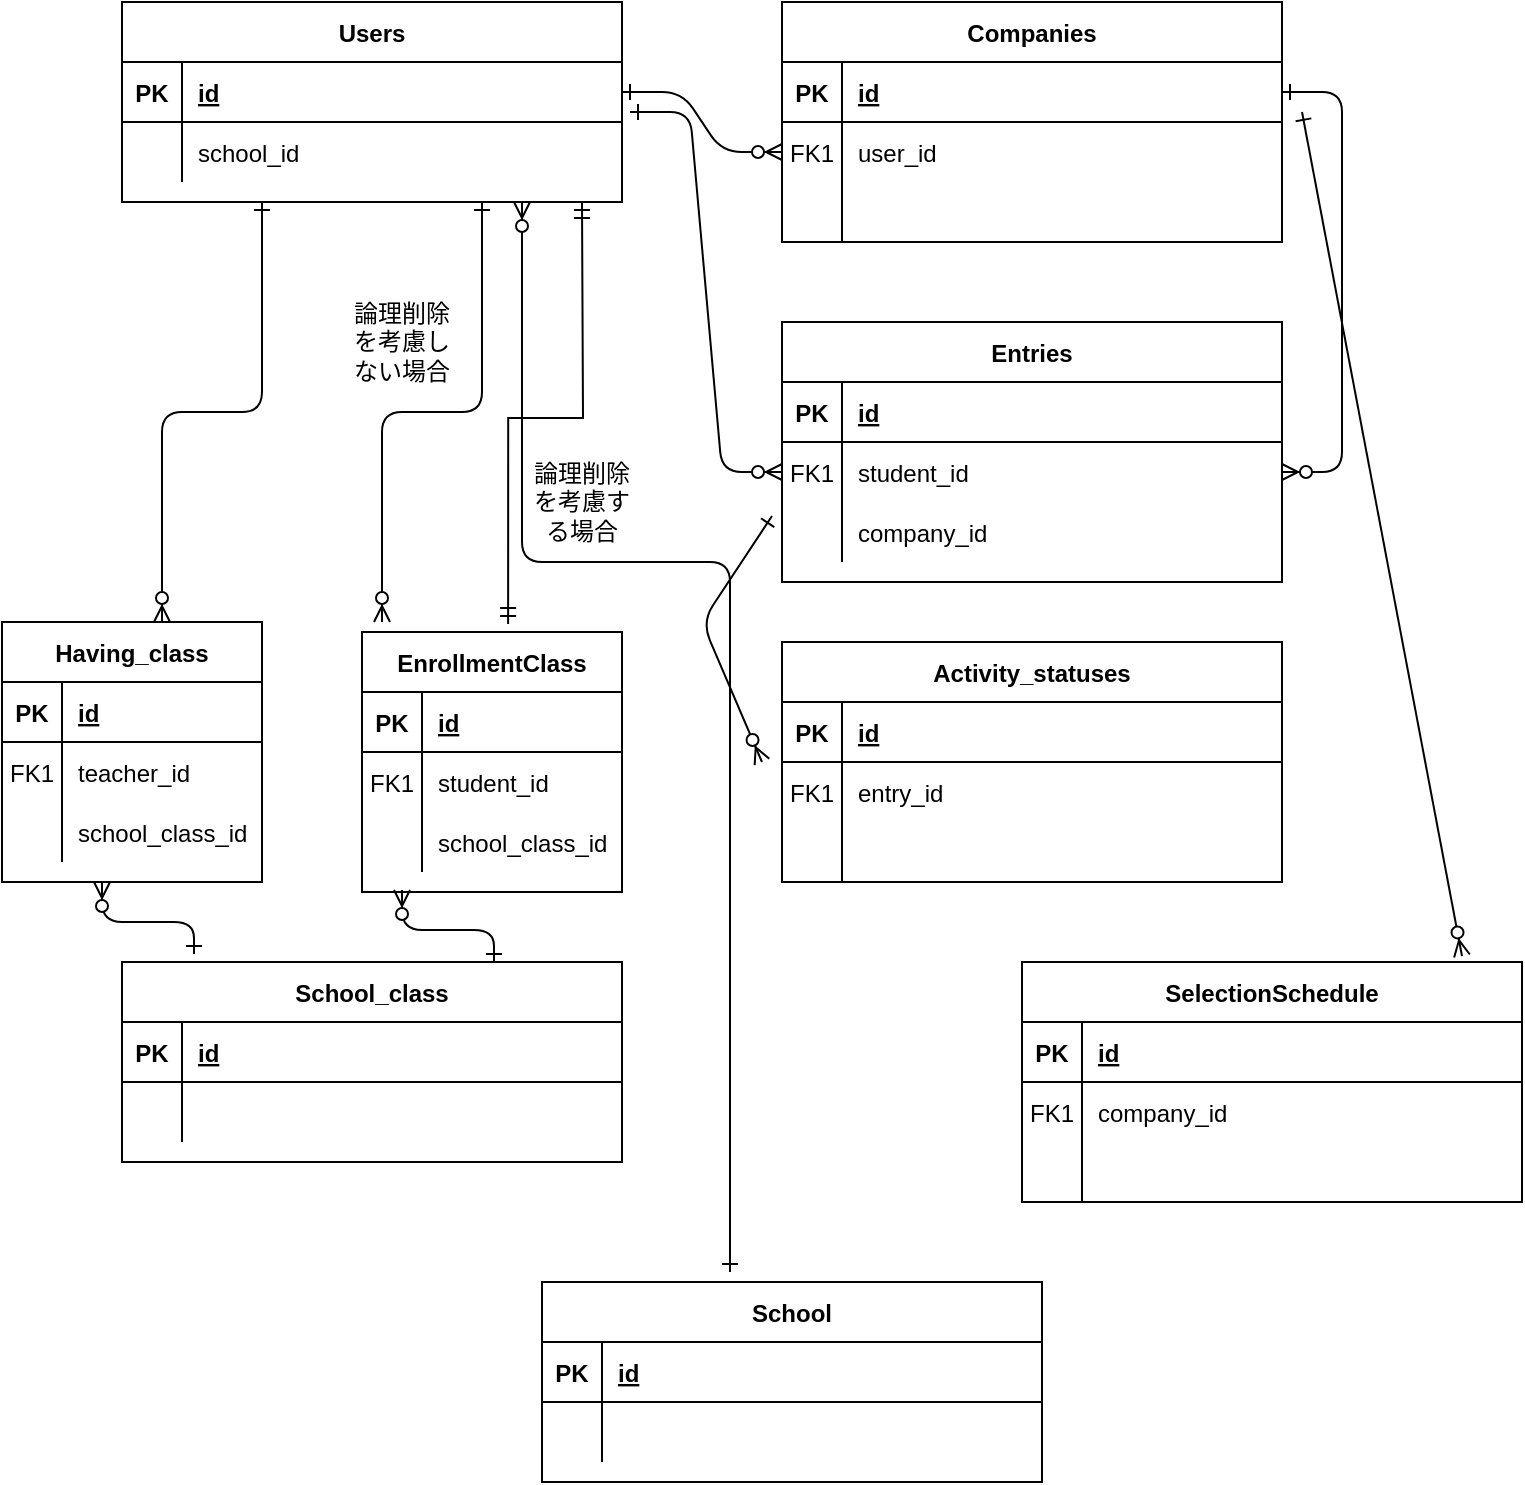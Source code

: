 <mxfile version="18.0.1" type="device" pages="18"><diagram id="R2lEEEUBdFMjLlhIrx00" name="DBエンティティ"><mxGraphModel dx="872" dy="628" grid="1" gridSize="10" guides="1" tooltips="1" connect="1" arrows="1" fold="1" page="1" pageScale="1" pageWidth="850" pageHeight="1100" math="0" shadow="0" extFonts="Permanent Marker^https://fonts.googleapis.com/css?family=Permanent+Marker"><root><mxCell id="0"/><mxCell id="1" parent="0"/><mxCell id="C-vyLk0tnHw3VtMMgP7b-1" value="" style="edgeStyle=entityRelationEdgeStyle;endArrow=ERzeroToMany;startArrow=ERone;endFill=1;startFill=0;" parent="1" source="C-vyLk0tnHw3VtMMgP7b-24" target="C-vyLk0tnHw3VtMMgP7b-6" edge="1"><mxGeometry width="100" height="100" relative="1" as="geometry"><mxPoint x="340" y="720" as="sourcePoint"/><mxPoint x="440" y="620" as="targetPoint"/></mxGeometry></mxCell><mxCell id="C-vyLk0tnHw3VtMMgP7b-12" value="" style="edgeStyle=entityRelationEdgeStyle;endArrow=ERzeroToMany;startArrow=ERone;endFill=1;startFill=0;" parent="1" source="C-vyLk0tnHw3VtMMgP7b-3" target="C-vyLk0tnHw3VtMMgP7b-17" edge="1"><mxGeometry width="100" height="100" relative="1" as="geometry"><mxPoint x="400" y="180" as="sourcePoint"/><mxPoint x="460" y="205" as="targetPoint"/></mxGeometry></mxCell><mxCell id="C-vyLk0tnHw3VtMMgP7b-2" value="Companies" style="shape=table;startSize=30;container=1;collapsible=1;childLayout=tableLayout;fixedRows=1;rowLines=0;fontStyle=1;align=center;resizeLast=1;" parent="1" vertex="1"><mxGeometry x="450" y="120" width="250" height="120" as="geometry"/></mxCell><mxCell id="C-vyLk0tnHw3VtMMgP7b-3" value="" style="shape=partialRectangle;collapsible=0;dropTarget=0;pointerEvents=0;fillColor=none;points=[[0,0.5],[1,0.5]];portConstraint=eastwest;top=0;left=0;right=0;bottom=1;" parent="C-vyLk0tnHw3VtMMgP7b-2" vertex="1"><mxGeometry y="30" width="250" height="30" as="geometry"/></mxCell><mxCell id="C-vyLk0tnHw3VtMMgP7b-4" value="PK" style="shape=partialRectangle;overflow=hidden;connectable=0;fillColor=none;top=0;left=0;bottom=0;right=0;fontStyle=1;" parent="C-vyLk0tnHw3VtMMgP7b-3" vertex="1"><mxGeometry width="30" height="30" as="geometry"><mxRectangle width="30" height="30" as="alternateBounds"/></mxGeometry></mxCell><mxCell id="C-vyLk0tnHw3VtMMgP7b-5" value="id" style="shape=partialRectangle;overflow=hidden;connectable=0;fillColor=none;top=0;left=0;bottom=0;right=0;align=left;spacingLeft=6;fontStyle=5;" parent="C-vyLk0tnHw3VtMMgP7b-3" vertex="1"><mxGeometry x="30" width="220" height="30" as="geometry"><mxRectangle width="220" height="30" as="alternateBounds"/></mxGeometry></mxCell><mxCell id="C-vyLk0tnHw3VtMMgP7b-6" value="" style="shape=partialRectangle;collapsible=0;dropTarget=0;pointerEvents=0;fillColor=none;points=[[0,0.5],[1,0.5]];portConstraint=eastwest;top=0;left=0;right=0;bottom=0;" parent="C-vyLk0tnHw3VtMMgP7b-2" vertex="1"><mxGeometry y="60" width="250" height="30" as="geometry"/></mxCell><mxCell id="C-vyLk0tnHw3VtMMgP7b-7" value="FK1" style="shape=partialRectangle;overflow=hidden;connectable=0;fillColor=none;top=0;left=0;bottom=0;right=0;" parent="C-vyLk0tnHw3VtMMgP7b-6" vertex="1"><mxGeometry width="30" height="30" as="geometry"><mxRectangle width="30" height="30" as="alternateBounds"/></mxGeometry></mxCell><mxCell id="C-vyLk0tnHw3VtMMgP7b-8" value="user_id" style="shape=partialRectangle;overflow=hidden;connectable=0;fillColor=none;top=0;left=0;bottom=0;right=0;align=left;spacingLeft=6;" parent="C-vyLk0tnHw3VtMMgP7b-6" vertex="1"><mxGeometry x="30" width="220" height="30" as="geometry"><mxRectangle width="220" height="30" as="alternateBounds"/></mxGeometry></mxCell><mxCell id="C-vyLk0tnHw3VtMMgP7b-9" value="" style="shape=partialRectangle;collapsible=0;dropTarget=0;pointerEvents=0;fillColor=none;points=[[0,0.5],[1,0.5]];portConstraint=eastwest;top=0;left=0;right=0;bottom=0;" parent="C-vyLk0tnHw3VtMMgP7b-2" vertex="1"><mxGeometry y="90" width="250" height="30" as="geometry"/></mxCell><mxCell id="C-vyLk0tnHw3VtMMgP7b-10" value="" style="shape=partialRectangle;overflow=hidden;connectable=0;fillColor=none;top=0;left=0;bottom=0;right=0;" parent="C-vyLk0tnHw3VtMMgP7b-9" vertex="1"><mxGeometry width="30" height="30" as="geometry"><mxRectangle width="30" height="30" as="alternateBounds"/></mxGeometry></mxCell><mxCell id="C-vyLk0tnHw3VtMMgP7b-11" value="" style="shape=partialRectangle;overflow=hidden;connectable=0;fillColor=none;top=0;left=0;bottom=0;right=0;align=left;spacingLeft=6;" parent="C-vyLk0tnHw3VtMMgP7b-9" vertex="1"><mxGeometry x="30" width="220" height="30" as="geometry"><mxRectangle width="220" height="30" as="alternateBounds"/></mxGeometry></mxCell><mxCell id="C-vyLk0tnHw3VtMMgP7b-13" value="Entries" style="shape=table;startSize=30;container=1;collapsible=1;childLayout=tableLayout;fixedRows=1;rowLines=0;fontStyle=1;align=center;resizeLast=1;" parent="1" vertex="1"><mxGeometry x="450" y="280" width="250" height="130" as="geometry"/></mxCell><mxCell id="C-vyLk0tnHw3VtMMgP7b-14" value="" style="shape=partialRectangle;collapsible=0;dropTarget=0;pointerEvents=0;fillColor=none;points=[[0,0.5],[1,0.5]];portConstraint=eastwest;top=0;left=0;right=0;bottom=1;" parent="C-vyLk0tnHw3VtMMgP7b-13" vertex="1"><mxGeometry y="30" width="250" height="30" as="geometry"/></mxCell><mxCell id="C-vyLk0tnHw3VtMMgP7b-15" value="PK" style="shape=partialRectangle;overflow=hidden;connectable=0;fillColor=none;top=0;left=0;bottom=0;right=0;fontStyle=1;" parent="C-vyLk0tnHw3VtMMgP7b-14" vertex="1"><mxGeometry width="30" height="30" as="geometry"/></mxCell><mxCell id="C-vyLk0tnHw3VtMMgP7b-16" value="id" style="shape=partialRectangle;overflow=hidden;connectable=0;fillColor=none;top=0;left=0;bottom=0;right=0;align=left;spacingLeft=6;fontStyle=5;" parent="C-vyLk0tnHw3VtMMgP7b-14" vertex="1"><mxGeometry x="30" width="220" height="30" as="geometry"/></mxCell><mxCell id="C-vyLk0tnHw3VtMMgP7b-17" value="" style="shape=partialRectangle;collapsible=0;dropTarget=0;pointerEvents=0;fillColor=none;points=[[0,0.5],[1,0.5]];portConstraint=eastwest;top=0;left=0;right=0;bottom=0;" parent="C-vyLk0tnHw3VtMMgP7b-13" vertex="1"><mxGeometry y="60" width="250" height="30" as="geometry"/></mxCell><mxCell id="C-vyLk0tnHw3VtMMgP7b-18" value="FK1" style="shape=partialRectangle;overflow=hidden;connectable=0;fillColor=none;top=0;left=0;bottom=0;right=0;" parent="C-vyLk0tnHw3VtMMgP7b-17" vertex="1"><mxGeometry width="30" height="30" as="geometry"/></mxCell><mxCell id="C-vyLk0tnHw3VtMMgP7b-19" value="student_id" style="shape=partialRectangle;overflow=hidden;connectable=0;fillColor=none;top=0;left=0;bottom=0;right=0;align=left;spacingLeft=6;" parent="C-vyLk0tnHw3VtMMgP7b-17" vertex="1"><mxGeometry x="30" width="220" height="30" as="geometry"/></mxCell><mxCell id="C-vyLk0tnHw3VtMMgP7b-20" value="" style="shape=partialRectangle;collapsible=0;dropTarget=0;pointerEvents=0;fillColor=none;points=[[0,0.5],[1,0.5]];portConstraint=eastwest;top=0;left=0;right=0;bottom=0;" parent="C-vyLk0tnHw3VtMMgP7b-13" vertex="1"><mxGeometry y="90" width="250" height="30" as="geometry"/></mxCell><mxCell id="C-vyLk0tnHw3VtMMgP7b-21" value="" style="shape=partialRectangle;overflow=hidden;connectable=0;fillColor=none;top=0;left=0;bottom=0;right=0;" parent="C-vyLk0tnHw3VtMMgP7b-20" vertex="1"><mxGeometry width="30" height="30" as="geometry"/></mxCell><mxCell id="C-vyLk0tnHw3VtMMgP7b-22" value="company_id" style="shape=partialRectangle;overflow=hidden;connectable=0;fillColor=none;top=0;left=0;bottom=0;right=0;align=left;spacingLeft=6;" parent="C-vyLk0tnHw3VtMMgP7b-20" vertex="1"><mxGeometry x="30" width="220" height="30" as="geometry"/></mxCell><mxCell id="C-vyLk0tnHw3VtMMgP7b-23" value="Users" style="shape=table;startSize=30;container=1;collapsible=1;childLayout=tableLayout;fixedRows=1;rowLines=0;fontStyle=1;align=center;resizeLast=1;" parent="1" vertex="1"><mxGeometry x="120" y="120" width="250" height="100" as="geometry"/></mxCell><mxCell id="C-vyLk0tnHw3VtMMgP7b-24" value="" style="shape=partialRectangle;collapsible=0;dropTarget=0;pointerEvents=0;fillColor=none;points=[[0,0.5],[1,0.5]];portConstraint=eastwest;top=0;left=0;right=0;bottom=1;" parent="C-vyLk0tnHw3VtMMgP7b-23" vertex="1"><mxGeometry y="30" width="250" height="30" as="geometry"/></mxCell><mxCell id="C-vyLk0tnHw3VtMMgP7b-25" value="PK" style="shape=partialRectangle;overflow=hidden;connectable=0;fillColor=none;top=0;left=0;bottom=0;right=0;fontStyle=1;" parent="C-vyLk0tnHw3VtMMgP7b-24" vertex="1"><mxGeometry width="30" height="30" as="geometry"/></mxCell><mxCell id="C-vyLk0tnHw3VtMMgP7b-26" value="id" style="shape=partialRectangle;overflow=hidden;connectable=0;fillColor=none;top=0;left=0;bottom=0;right=0;align=left;spacingLeft=6;fontStyle=5;" parent="C-vyLk0tnHw3VtMMgP7b-24" vertex="1"><mxGeometry x="30" width="220" height="30" as="geometry"/></mxCell><mxCell id="C-vyLk0tnHw3VtMMgP7b-27" value="" style="shape=partialRectangle;collapsible=0;dropTarget=0;pointerEvents=0;fillColor=none;points=[[0,0.5],[1,0.5]];portConstraint=eastwest;top=0;left=0;right=0;bottom=0;" parent="C-vyLk0tnHw3VtMMgP7b-23" vertex="1"><mxGeometry y="60" width="250" height="30" as="geometry"/></mxCell><mxCell id="C-vyLk0tnHw3VtMMgP7b-28" value="" style="shape=partialRectangle;overflow=hidden;connectable=0;fillColor=none;top=0;left=0;bottom=0;right=0;" parent="C-vyLk0tnHw3VtMMgP7b-27" vertex="1"><mxGeometry width="30" height="30" as="geometry"/></mxCell><mxCell id="C-vyLk0tnHw3VtMMgP7b-29" value="school_id" style="shape=partialRectangle;overflow=hidden;connectable=0;fillColor=none;top=0;left=0;bottom=0;right=0;align=left;spacingLeft=6;" parent="C-vyLk0tnHw3VtMMgP7b-27" vertex="1"><mxGeometry x="30" width="220" height="30" as="geometry"/></mxCell><mxCell id="Y0KXOn2_-YFTterBiruE-1" value="" style="edgeStyle=entityRelationEdgeStyle;endArrow=ERzeroToMany;startArrow=ERone;endFill=1;startFill=0;entryX=0;entryY=0.5;entryDx=0;entryDy=0;exitX=1.016;exitY=0.833;exitDx=0;exitDy=0;exitPerimeter=0;" parent="1" source="C-vyLk0tnHw3VtMMgP7b-24" target="C-vyLk0tnHw3VtMMgP7b-17" edge="1"><mxGeometry width="100" height="100" relative="1" as="geometry"><mxPoint x="380" y="175" as="sourcePoint"/><mxPoint x="460" y="205" as="targetPoint"/></mxGeometry></mxCell><mxCell id="Y0KXOn2_-YFTterBiruE-2" value="Activity_statuses" style="shape=table;startSize=30;container=1;collapsible=1;childLayout=tableLayout;fixedRows=1;rowLines=0;fontStyle=1;align=center;resizeLast=1;" parent="1" vertex="1"><mxGeometry x="450" y="440" width="250" height="120" as="geometry"/></mxCell><mxCell id="Y0KXOn2_-YFTterBiruE-3" value="" style="shape=partialRectangle;collapsible=0;dropTarget=0;pointerEvents=0;fillColor=none;points=[[0,0.5],[1,0.5]];portConstraint=eastwest;top=0;left=0;right=0;bottom=1;" parent="Y0KXOn2_-YFTterBiruE-2" vertex="1"><mxGeometry y="30" width="250" height="30" as="geometry"/></mxCell><mxCell id="Y0KXOn2_-YFTterBiruE-4" value="PK" style="shape=partialRectangle;overflow=hidden;connectable=0;fillColor=none;top=0;left=0;bottom=0;right=0;fontStyle=1;" parent="Y0KXOn2_-YFTterBiruE-3" vertex="1"><mxGeometry width="30" height="30" as="geometry"><mxRectangle width="30" height="30" as="alternateBounds"/></mxGeometry></mxCell><mxCell id="Y0KXOn2_-YFTterBiruE-5" value="id" style="shape=partialRectangle;overflow=hidden;connectable=0;fillColor=none;top=0;left=0;bottom=0;right=0;align=left;spacingLeft=6;fontStyle=5;" parent="Y0KXOn2_-YFTterBiruE-3" vertex="1"><mxGeometry x="30" width="220" height="30" as="geometry"><mxRectangle width="220" height="30" as="alternateBounds"/></mxGeometry></mxCell><mxCell id="Y0KXOn2_-YFTterBiruE-6" value="" style="shape=partialRectangle;collapsible=0;dropTarget=0;pointerEvents=0;fillColor=none;points=[[0,0.5],[1,0.5]];portConstraint=eastwest;top=0;left=0;right=0;bottom=0;" parent="Y0KXOn2_-YFTterBiruE-2" vertex="1"><mxGeometry y="60" width="250" height="30" as="geometry"/></mxCell><mxCell id="Y0KXOn2_-YFTterBiruE-7" value="FK1" style="shape=partialRectangle;overflow=hidden;connectable=0;fillColor=none;top=0;left=0;bottom=0;right=0;" parent="Y0KXOn2_-YFTterBiruE-6" vertex="1"><mxGeometry width="30" height="30" as="geometry"><mxRectangle width="30" height="30" as="alternateBounds"/></mxGeometry></mxCell><mxCell id="Y0KXOn2_-YFTterBiruE-8" value="entry_id" style="shape=partialRectangle;overflow=hidden;connectable=0;fillColor=none;top=0;left=0;bottom=0;right=0;align=left;spacingLeft=6;" parent="Y0KXOn2_-YFTterBiruE-6" vertex="1"><mxGeometry x="30" width="220" height="30" as="geometry"><mxRectangle width="220" height="30" as="alternateBounds"/></mxGeometry></mxCell><mxCell id="Y0KXOn2_-YFTterBiruE-9" value="" style="shape=partialRectangle;collapsible=0;dropTarget=0;pointerEvents=0;fillColor=none;points=[[0,0.5],[1,0.5]];portConstraint=eastwest;top=0;left=0;right=0;bottom=0;" parent="Y0KXOn2_-YFTterBiruE-2" vertex="1"><mxGeometry y="90" width="250" height="30" as="geometry"/></mxCell><mxCell id="Y0KXOn2_-YFTterBiruE-10" value="" style="shape=partialRectangle;overflow=hidden;connectable=0;fillColor=none;top=0;left=0;bottom=0;right=0;" parent="Y0KXOn2_-YFTterBiruE-9" vertex="1"><mxGeometry width="30" height="30" as="geometry"><mxRectangle width="30" height="30" as="alternateBounds"/></mxGeometry></mxCell><mxCell id="Y0KXOn2_-YFTterBiruE-11" value="" style="shape=partialRectangle;overflow=hidden;connectable=0;fillColor=none;top=0;left=0;bottom=0;right=0;align=left;spacingLeft=6;" parent="Y0KXOn2_-YFTterBiruE-9" vertex="1"><mxGeometry x="30" width="220" height="30" as="geometry"><mxRectangle width="220" height="30" as="alternateBounds"/></mxGeometry></mxCell><mxCell id="Y0KXOn2_-YFTterBiruE-12" value="" style="endArrow=ERzeroToMany;startArrow=ERone;endFill=1;startFill=0;exitX=-0.02;exitY=0.233;exitDx=0;exitDy=0;exitPerimeter=0;" parent="1" source="C-vyLk0tnHw3VtMMgP7b-20" edge="1"><mxGeometry width="100" height="100" relative="1" as="geometry"><mxPoint x="374" y="340" as="sourcePoint"/><mxPoint x="440" y="500" as="targetPoint"/><Array as="points"><mxPoint x="410" y="430"/></Array></mxGeometry></mxCell><mxCell id="Y0KXOn2_-YFTterBiruE-13" value="SelectionSchedule" style="shape=table;startSize=30;container=1;collapsible=1;childLayout=tableLayout;fixedRows=1;rowLines=0;fontStyle=1;align=center;resizeLast=1;" parent="1" vertex="1"><mxGeometry x="570" y="600" width="250" height="120" as="geometry"/></mxCell><mxCell id="Y0KXOn2_-YFTterBiruE-14" value="" style="shape=partialRectangle;collapsible=0;dropTarget=0;pointerEvents=0;fillColor=none;points=[[0,0.5],[1,0.5]];portConstraint=eastwest;top=0;left=0;right=0;bottom=1;" parent="Y0KXOn2_-YFTterBiruE-13" vertex="1"><mxGeometry y="30" width="250" height="30" as="geometry"/></mxCell><mxCell id="Y0KXOn2_-YFTterBiruE-15" value="PK" style="shape=partialRectangle;overflow=hidden;connectable=0;fillColor=none;top=0;left=0;bottom=0;right=0;fontStyle=1;" parent="Y0KXOn2_-YFTterBiruE-14" vertex="1"><mxGeometry width="30" height="30" as="geometry"><mxRectangle width="30" height="30" as="alternateBounds"/></mxGeometry></mxCell><mxCell id="Y0KXOn2_-YFTterBiruE-16" value="id" style="shape=partialRectangle;overflow=hidden;connectable=0;fillColor=none;top=0;left=0;bottom=0;right=0;align=left;spacingLeft=6;fontStyle=5;" parent="Y0KXOn2_-YFTterBiruE-14" vertex="1"><mxGeometry x="30" width="220" height="30" as="geometry"><mxRectangle width="220" height="30" as="alternateBounds"/></mxGeometry></mxCell><mxCell id="Y0KXOn2_-YFTterBiruE-17" value="" style="shape=partialRectangle;collapsible=0;dropTarget=0;pointerEvents=0;fillColor=none;points=[[0,0.5],[1,0.5]];portConstraint=eastwest;top=0;left=0;right=0;bottom=0;" parent="Y0KXOn2_-YFTterBiruE-13" vertex="1"><mxGeometry y="60" width="250" height="30" as="geometry"/></mxCell><mxCell id="Y0KXOn2_-YFTterBiruE-18" value="FK1" style="shape=partialRectangle;overflow=hidden;connectable=0;fillColor=none;top=0;left=0;bottom=0;right=0;" parent="Y0KXOn2_-YFTterBiruE-17" vertex="1"><mxGeometry width="30" height="30" as="geometry"><mxRectangle width="30" height="30" as="alternateBounds"/></mxGeometry></mxCell><mxCell id="Y0KXOn2_-YFTterBiruE-19" value="company_id" style="shape=partialRectangle;overflow=hidden;connectable=0;fillColor=none;top=0;left=0;bottom=0;right=0;align=left;spacingLeft=6;" parent="Y0KXOn2_-YFTterBiruE-17" vertex="1"><mxGeometry x="30" width="220" height="30" as="geometry"><mxRectangle width="220" height="30" as="alternateBounds"/></mxGeometry></mxCell><mxCell id="Y0KXOn2_-YFTterBiruE-20" value="" style="shape=partialRectangle;collapsible=0;dropTarget=0;pointerEvents=0;fillColor=none;points=[[0,0.5],[1,0.5]];portConstraint=eastwest;top=0;left=0;right=0;bottom=0;" parent="Y0KXOn2_-YFTterBiruE-13" vertex="1"><mxGeometry y="90" width="250" height="30" as="geometry"/></mxCell><mxCell id="Y0KXOn2_-YFTterBiruE-21" value="" style="shape=partialRectangle;overflow=hidden;connectable=0;fillColor=none;top=0;left=0;bottom=0;right=0;" parent="Y0KXOn2_-YFTterBiruE-20" vertex="1"><mxGeometry width="30" height="30" as="geometry"><mxRectangle width="30" height="30" as="alternateBounds"/></mxGeometry></mxCell><mxCell id="Y0KXOn2_-YFTterBiruE-22" value="" style="shape=partialRectangle;overflow=hidden;connectable=0;fillColor=none;top=0;left=0;bottom=0;right=0;align=left;spacingLeft=6;" parent="Y0KXOn2_-YFTterBiruE-20" vertex="1"><mxGeometry x="30" width="220" height="30" as="geometry"><mxRectangle width="220" height="30" as="alternateBounds"/></mxGeometry></mxCell><mxCell id="Y0KXOn2_-YFTterBiruE-23" value="" style="endArrow=ERzeroToMany;startArrow=ERone;endFill=1;startFill=0;entryX=0.88;entryY=-0.025;entryDx=0;entryDy=0;entryPerimeter=0;elbow=vertical;" parent="1" target="Y0KXOn2_-YFTterBiruE-13" edge="1"><mxGeometry width="100" height="100" relative="1" as="geometry"><mxPoint x="710" y="175" as="sourcePoint"/><mxPoint x="710" y="365" as="targetPoint"/></mxGeometry></mxCell><mxCell id="Y0KXOn2_-YFTterBiruE-24" value="School_class" style="shape=table;startSize=30;container=1;collapsible=1;childLayout=tableLayout;fixedRows=1;rowLines=0;fontStyle=1;align=center;resizeLast=1;" parent="1" vertex="1"><mxGeometry x="120" y="600" width="250" height="100" as="geometry"/></mxCell><mxCell id="Y0KXOn2_-YFTterBiruE-25" value="" style="shape=partialRectangle;collapsible=0;dropTarget=0;pointerEvents=0;fillColor=none;points=[[0,0.5],[1,0.5]];portConstraint=eastwest;top=0;left=0;right=0;bottom=1;" parent="Y0KXOn2_-YFTterBiruE-24" vertex="1"><mxGeometry y="30" width="250" height="30" as="geometry"/></mxCell><mxCell id="Y0KXOn2_-YFTterBiruE-26" value="PK" style="shape=partialRectangle;overflow=hidden;connectable=0;fillColor=none;top=0;left=0;bottom=0;right=0;fontStyle=1;" parent="Y0KXOn2_-YFTterBiruE-25" vertex="1"><mxGeometry width="30" height="30" as="geometry"><mxRectangle width="30" height="30" as="alternateBounds"/></mxGeometry></mxCell><mxCell id="Y0KXOn2_-YFTterBiruE-27" value="id" style="shape=partialRectangle;overflow=hidden;connectable=0;fillColor=none;top=0;left=0;bottom=0;right=0;align=left;spacingLeft=6;fontStyle=5;" parent="Y0KXOn2_-YFTterBiruE-25" vertex="1"><mxGeometry x="30" width="220" height="30" as="geometry"><mxRectangle width="220" height="30" as="alternateBounds"/></mxGeometry></mxCell><mxCell id="Y0KXOn2_-YFTterBiruE-28" value="" style="shape=partialRectangle;collapsible=0;dropTarget=0;pointerEvents=0;fillColor=none;points=[[0,0.5],[1,0.5]];portConstraint=eastwest;top=0;left=0;right=0;bottom=0;" parent="Y0KXOn2_-YFTterBiruE-24" vertex="1"><mxGeometry y="60" width="250" height="30" as="geometry"/></mxCell><mxCell id="Y0KXOn2_-YFTterBiruE-29" value="" style="shape=partialRectangle;overflow=hidden;connectable=0;fillColor=none;top=0;left=0;bottom=0;right=0;" parent="Y0KXOn2_-YFTterBiruE-28" vertex="1"><mxGeometry width="30" height="30" as="geometry"><mxRectangle width="30" height="30" as="alternateBounds"/></mxGeometry></mxCell><mxCell id="Y0KXOn2_-YFTterBiruE-30" value="" style="shape=partialRectangle;overflow=hidden;connectable=0;fillColor=none;top=0;left=0;bottom=0;right=0;align=left;spacingLeft=6;" parent="Y0KXOn2_-YFTterBiruE-28" vertex="1"><mxGeometry x="30" width="220" height="30" as="geometry"><mxRectangle width="220" height="30" as="alternateBounds"/></mxGeometry></mxCell><mxCell id="Y0KXOn2_-YFTterBiruE-31" value="Having_class" style="shape=table;startSize=30;container=1;collapsible=1;childLayout=tableLayout;fixedRows=1;rowLines=0;fontStyle=1;align=center;resizeLast=1;" parent="1" vertex="1"><mxGeometry x="60" y="430" width="130" height="130" as="geometry"/></mxCell><mxCell id="Y0KXOn2_-YFTterBiruE-32" value="" style="shape=partialRectangle;collapsible=0;dropTarget=0;pointerEvents=0;fillColor=none;points=[[0,0.5],[1,0.5]];portConstraint=eastwest;top=0;left=0;right=0;bottom=1;" parent="Y0KXOn2_-YFTterBiruE-31" vertex="1"><mxGeometry y="30" width="130" height="30" as="geometry"/></mxCell><mxCell id="Y0KXOn2_-YFTterBiruE-33" value="PK" style="shape=partialRectangle;overflow=hidden;connectable=0;fillColor=none;top=0;left=0;bottom=0;right=0;fontStyle=1;" parent="Y0KXOn2_-YFTterBiruE-32" vertex="1"><mxGeometry width="30" height="30" as="geometry"><mxRectangle width="30" height="30" as="alternateBounds"/></mxGeometry></mxCell><mxCell id="Y0KXOn2_-YFTterBiruE-34" value="id" style="shape=partialRectangle;overflow=hidden;connectable=0;fillColor=none;top=0;left=0;bottom=0;right=0;align=left;spacingLeft=6;fontStyle=5;" parent="Y0KXOn2_-YFTterBiruE-32" vertex="1"><mxGeometry x="30" width="100" height="30" as="geometry"><mxRectangle width="100" height="30" as="alternateBounds"/></mxGeometry></mxCell><mxCell id="Y0KXOn2_-YFTterBiruE-35" value="" style="shape=partialRectangle;collapsible=0;dropTarget=0;pointerEvents=0;fillColor=none;points=[[0,0.5],[1,0.5]];portConstraint=eastwest;top=0;left=0;right=0;bottom=0;" parent="Y0KXOn2_-YFTterBiruE-31" vertex="1"><mxGeometry y="60" width="130" height="30" as="geometry"/></mxCell><mxCell id="Y0KXOn2_-YFTterBiruE-36" value="FK1" style="shape=partialRectangle;overflow=hidden;connectable=0;fillColor=none;top=0;left=0;bottom=0;right=0;" parent="Y0KXOn2_-YFTterBiruE-35" vertex="1"><mxGeometry width="30" height="30" as="geometry"><mxRectangle width="30" height="30" as="alternateBounds"/></mxGeometry></mxCell><mxCell id="Y0KXOn2_-YFTterBiruE-37" value="teacher_id" style="shape=partialRectangle;overflow=hidden;connectable=0;fillColor=none;top=0;left=0;bottom=0;right=0;align=left;spacingLeft=6;" parent="Y0KXOn2_-YFTterBiruE-35" vertex="1"><mxGeometry x="30" width="100" height="30" as="geometry"><mxRectangle width="100" height="30" as="alternateBounds"/></mxGeometry></mxCell><mxCell id="Y0KXOn2_-YFTterBiruE-38" value="" style="shape=partialRectangle;collapsible=0;dropTarget=0;pointerEvents=0;fillColor=none;points=[[0,0.5],[1,0.5]];portConstraint=eastwest;top=0;left=0;right=0;bottom=0;" parent="Y0KXOn2_-YFTterBiruE-31" vertex="1"><mxGeometry y="90" width="130" height="30" as="geometry"/></mxCell><mxCell id="Y0KXOn2_-YFTterBiruE-39" value="" style="shape=partialRectangle;overflow=hidden;connectable=0;fillColor=none;top=0;left=0;bottom=0;right=0;" parent="Y0KXOn2_-YFTterBiruE-38" vertex="1"><mxGeometry width="30" height="30" as="geometry"><mxRectangle width="30" height="30" as="alternateBounds"/></mxGeometry></mxCell><mxCell id="Y0KXOn2_-YFTterBiruE-40" value="school_class_id" style="shape=partialRectangle;overflow=hidden;connectable=0;fillColor=none;top=0;left=0;bottom=0;right=0;align=left;spacingLeft=6;" parent="Y0KXOn2_-YFTterBiruE-38" vertex="1"><mxGeometry x="30" width="100" height="30" as="geometry"><mxRectangle width="100" height="30" as="alternateBounds"/></mxGeometry></mxCell><mxCell id="Y0KXOn2_-YFTterBiruE-41" value="" style="edgeStyle=elbowEdgeStyle;endArrow=ERzeroToMany;startArrow=ERone;endFill=1;startFill=0;elbow=vertical;" parent="1" edge="1"><mxGeometry width="100" height="100" relative="1" as="geometry"><mxPoint x="190" y="220" as="sourcePoint"/><mxPoint x="140" y="430" as="targetPoint"/></mxGeometry></mxCell><mxCell id="Y0KXOn2_-YFTterBiruE-42" value="" style="endArrow=ERzeroToMany;startArrow=ERone;endFill=1;startFill=0;exitX=0.144;exitY=-0.04;exitDx=0;exitDy=0;exitPerimeter=0;edgeStyle=orthogonalEdgeStyle;" parent="1" source="Y0KXOn2_-YFTterBiruE-24" edge="1"><mxGeometry width="100" height="100" relative="1" as="geometry"><mxPoint x="200" y="230" as="sourcePoint"/><mxPoint x="110" y="560" as="targetPoint"/><Array as="points"><mxPoint x="156" y="580"/><mxPoint x="110" y="580"/></Array></mxGeometry></mxCell><mxCell id="Y0KXOn2_-YFTterBiruE-43" value="EnrollmentClass" style="shape=table;startSize=30;container=1;collapsible=1;childLayout=tableLayout;fixedRows=1;rowLines=0;fontStyle=1;align=center;resizeLast=1;" parent="1" vertex="1"><mxGeometry x="240" y="435" width="130" height="130" as="geometry"/></mxCell><mxCell id="Y0KXOn2_-YFTterBiruE-44" value="" style="shape=partialRectangle;collapsible=0;dropTarget=0;pointerEvents=0;fillColor=none;points=[[0,0.5],[1,0.5]];portConstraint=eastwest;top=0;left=0;right=0;bottom=1;" parent="Y0KXOn2_-YFTterBiruE-43" vertex="1"><mxGeometry y="30" width="130" height="30" as="geometry"/></mxCell><mxCell id="Y0KXOn2_-YFTterBiruE-45" value="PK" style="shape=partialRectangle;overflow=hidden;connectable=0;fillColor=none;top=0;left=0;bottom=0;right=0;fontStyle=1;" parent="Y0KXOn2_-YFTterBiruE-44" vertex="1"><mxGeometry width="30" height="30" as="geometry"><mxRectangle width="30" height="30" as="alternateBounds"/></mxGeometry></mxCell><mxCell id="Y0KXOn2_-YFTterBiruE-46" value="id" style="shape=partialRectangle;overflow=hidden;connectable=0;fillColor=none;top=0;left=0;bottom=0;right=0;align=left;spacingLeft=6;fontStyle=5;" parent="Y0KXOn2_-YFTterBiruE-44" vertex="1"><mxGeometry x="30" width="100" height="30" as="geometry"><mxRectangle width="100" height="30" as="alternateBounds"/></mxGeometry></mxCell><mxCell id="Y0KXOn2_-YFTterBiruE-47" value="" style="shape=partialRectangle;collapsible=0;dropTarget=0;pointerEvents=0;fillColor=none;points=[[0,0.5],[1,0.5]];portConstraint=eastwest;top=0;left=0;right=0;bottom=0;" parent="Y0KXOn2_-YFTterBiruE-43" vertex="1"><mxGeometry y="60" width="130" height="30" as="geometry"/></mxCell><mxCell id="Y0KXOn2_-YFTterBiruE-48" value="FK1" style="shape=partialRectangle;overflow=hidden;connectable=0;fillColor=none;top=0;left=0;bottom=0;right=0;" parent="Y0KXOn2_-YFTterBiruE-47" vertex="1"><mxGeometry width="30" height="30" as="geometry"><mxRectangle width="30" height="30" as="alternateBounds"/></mxGeometry></mxCell><mxCell id="Y0KXOn2_-YFTterBiruE-49" value="student_id" style="shape=partialRectangle;overflow=hidden;connectable=0;fillColor=none;top=0;left=0;bottom=0;right=0;align=left;spacingLeft=6;" parent="Y0KXOn2_-YFTterBiruE-47" vertex="1"><mxGeometry x="30" width="100" height="30" as="geometry"><mxRectangle width="100" height="30" as="alternateBounds"/></mxGeometry></mxCell><mxCell id="Y0KXOn2_-YFTterBiruE-50" value="" style="shape=partialRectangle;collapsible=0;dropTarget=0;pointerEvents=0;fillColor=none;points=[[0,0.5],[1,0.5]];portConstraint=eastwest;top=0;left=0;right=0;bottom=0;" parent="Y0KXOn2_-YFTterBiruE-43" vertex="1"><mxGeometry y="90" width="130" height="30" as="geometry"/></mxCell><mxCell id="Y0KXOn2_-YFTterBiruE-51" value="" style="shape=partialRectangle;overflow=hidden;connectable=0;fillColor=none;top=0;left=0;bottom=0;right=0;" parent="Y0KXOn2_-YFTterBiruE-50" vertex="1"><mxGeometry width="30" height="30" as="geometry"><mxRectangle width="30" height="30" as="alternateBounds"/></mxGeometry></mxCell><mxCell id="Y0KXOn2_-YFTterBiruE-52" value="school_class_id" style="shape=partialRectangle;overflow=hidden;connectable=0;fillColor=none;top=0;left=0;bottom=0;right=0;align=left;spacingLeft=6;" parent="Y0KXOn2_-YFTterBiruE-50" vertex="1"><mxGeometry x="30" width="100" height="30" as="geometry"><mxRectangle width="100" height="30" as="alternateBounds"/></mxGeometry></mxCell><mxCell id="Y0KXOn2_-YFTterBiruE-54" value="" style="endArrow=ERzeroToMany;startArrow=ERone;endFill=1;startFill=0;exitX=0.144;exitY=-0.04;exitDx=0;exitDy=0;exitPerimeter=0;edgeStyle=orthogonalEdgeStyle;" parent="1" edge="1"><mxGeometry width="100" height="100" relative="1" as="geometry"><mxPoint x="306" y="600" as="sourcePoint"/><mxPoint x="260" y="564" as="targetPoint"/><Array as="points"><mxPoint x="306" y="584"/><mxPoint x="260" y="584"/></Array></mxGeometry></mxCell><mxCell id="-MTx6eWFXgfjDIRnMbQJ-1" value="" style="edgeStyle=elbowEdgeStyle;endArrow=ERzeroToMany;startArrow=ERone;endFill=1;startFill=0;elbow=vertical;" parent="1" edge="1"><mxGeometry width="100" height="100" relative="1" as="geometry"><mxPoint x="300" y="220" as="sourcePoint"/><mxPoint x="250" y="430" as="targetPoint"/></mxGeometry></mxCell><mxCell id="-MTx6eWFXgfjDIRnMbQJ-4" value="" style="edgeStyle=orthogonalEdgeStyle;fontSize=12;html=1;endArrow=ERmandOne;startArrow=ERmandOne;rounded=0;exitX=0.562;exitY=-0.031;exitDx=0;exitDy=0;exitPerimeter=0;" parent="1" source="Y0KXOn2_-YFTterBiruE-43" edge="1"><mxGeometry width="100" height="100" relative="1" as="geometry"><mxPoint x="270" y="480" as="sourcePoint"/><mxPoint x="350" y="220" as="targetPoint"/></mxGeometry></mxCell><mxCell id="-MTx6eWFXgfjDIRnMbQJ-7" value="論理削除を考慮する場合" style="text;html=1;strokeColor=none;fillColor=none;align=center;verticalAlign=middle;whiteSpace=wrap;rounded=0;" parent="1" vertex="1"><mxGeometry x="320" y="340" width="60" height="60" as="geometry"/></mxCell><mxCell id="-MTx6eWFXgfjDIRnMbQJ-8" value="論理削除を考慮しない場合" style="text;html=1;strokeColor=none;fillColor=none;align=center;verticalAlign=middle;whiteSpace=wrap;rounded=0;" parent="1" vertex="1"><mxGeometry x="230" y="260" width="60" height="60" as="geometry"/></mxCell><mxCell id="xnqp3I9ZSNGINv1mlPse-1" value="School" style="shape=table;startSize=30;container=1;collapsible=1;childLayout=tableLayout;fixedRows=1;rowLines=0;fontStyle=1;align=center;resizeLast=1;" vertex="1" parent="1"><mxGeometry x="330" y="760" width="250" height="100" as="geometry"/></mxCell><mxCell id="xnqp3I9ZSNGINv1mlPse-2" value="" style="shape=partialRectangle;collapsible=0;dropTarget=0;pointerEvents=0;fillColor=none;points=[[0,0.5],[1,0.5]];portConstraint=eastwest;top=0;left=0;right=0;bottom=1;" vertex="1" parent="xnqp3I9ZSNGINv1mlPse-1"><mxGeometry y="30" width="250" height="30" as="geometry"/></mxCell><mxCell id="xnqp3I9ZSNGINv1mlPse-3" value="PK" style="shape=partialRectangle;overflow=hidden;connectable=0;fillColor=none;top=0;left=0;bottom=0;right=0;fontStyle=1;" vertex="1" parent="xnqp3I9ZSNGINv1mlPse-2"><mxGeometry width="30" height="30" as="geometry"><mxRectangle width="30" height="30" as="alternateBounds"/></mxGeometry></mxCell><mxCell id="xnqp3I9ZSNGINv1mlPse-4" value="id" style="shape=partialRectangle;overflow=hidden;connectable=0;fillColor=none;top=0;left=0;bottom=0;right=0;align=left;spacingLeft=6;fontStyle=5;" vertex="1" parent="xnqp3I9ZSNGINv1mlPse-2"><mxGeometry x="30" width="220" height="30" as="geometry"><mxRectangle width="220" height="30" as="alternateBounds"/></mxGeometry></mxCell><mxCell id="xnqp3I9ZSNGINv1mlPse-5" value="" style="shape=partialRectangle;collapsible=0;dropTarget=0;pointerEvents=0;fillColor=none;points=[[0,0.5],[1,0.5]];portConstraint=eastwest;top=0;left=0;right=0;bottom=0;" vertex="1" parent="xnqp3I9ZSNGINv1mlPse-1"><mxGeometry y="60" width="250" height="30" as="geometry"/></mxCell><mxCell id="xnqp3I9ZSNGINv1mlPse-6" value="" style="shape=partialRectangle;overflow=hidden;connectable=0;fillColor=none;top=0;left=0;bottom=0;right=0;" vertex="1" parent="xnqp3I9ZSNGINv1mlPse-5"><mxGeometry width="30" height="30" as="geometry"><mxRectangle width="30" height="30" as="alternateBounds"/></mxGeometry></mxCell><mxCell id="xnqp3I9ZSNGINv1mlPse-7" value="" style="shape=partialRectangle;overflow=hidden;connectable=0;fillColor=none;top=0;left=0;bottom=0;right=0;align=left;spacingLeft=6;" vertex="1" parent="xnqp3I9ZSNGINv1mlPse-5"><mxGeometry x="30" width="220" height="30" as="geometry"><mxRectangle width="220" height="30" as="alternateBounds"/></mxGeometry></mxCell><mxCell id="xnqp3I9ZSNGINv1mlPse-9" value="" style="edgeStyle=elbowEdgeStyle;endArrow=ERzeroToMany;startArrow=ERone;endFill=1;startFill=0;elbow=vertical;exitX=0.376;exitY=-0.05;exitDx=0;exitDy=0;exitPerimeter=0;" edge="1" parent="1" source="xnqp3I9ZSNGINv1mlPse-1"><mxGeometry width="100" height="100" relative="1" as="geometry"><mxPoint x="260" y="440" as="sourcePoint"/><mxPoint x="320" y="220" as="targetPoint"/><Array as="points"><mxPoint x="380" y="400"/></Array></mxGeometry></mxCell></root></mxGraphModel></diagram><diagram id="X25IseNL-iXu_BzNRtSK" name="管理者ユーザーの追加"><mxGraphModel dx="872" dy="628" grid="1" gridSize="10" guides="1" tooltips="1" connect="1" arrows="1" fold="1" page="1" pageScale="1" pageWidth="827" pageHeight="1169" math="0" shadow="0"><root><mxCell id="0"/><mxCell id="1" parent="0"/><mxCell id="ULyTW5VndUC9WxwKSy_w-5" value="" style="edgeStyle=orthogonalEdgeStyle;rounded=0;orthogonalLoop=1;jettySize=auto;html=1;entryX=1;entryY=0.5;entryDx=0;entryDy=0;" parent="1" source="ULyTW5VndUC9WxwKSy_w-1" target="ULyTW5VndUC9WxwKSy_w-6" edge="1"><mxGeometry relative="1" as="geometry"><mxPoint x="290" y="155" as="targetPoint"/></mxGeometry></mxCell><mxCell id="ULyTW5VndUC9WxwKSy_w-1" value="業務使用依頼の連絡" style="strokeWidth=2;html=1;shape=mxgraph.flowchart.start_1;whiteSpace=wrap;" parent="1" vertex="1"><mxGeometry x="520" y="100" width="200" height="110" as="geometry"/></mxCell><mxCell id="ULyTW5VndUC9WxwKSy_w-2" value="&lt;b&gt;システム管理者チーム&lt;/b&gt;" style="text;html=1;align=center;verticalAlign=middle;resizable=0;points=[];autosize=1;strokeColor=none;fillColor=none;" parent="1" vertex="1"><mxGeometry x="125" y="40" width="130" height="20" as="geometry"/></mxCell><mxCell id="ULyTW5VndUC9WxwKSy_w-3" value="&lt;b&gt;顧客（学校）&lt;/b&gt;" style="text;html=1;align=center;verticalAlign=middle;resizable=0;points=[];autosize=1;strokeColor=none;fillColor=none;" parent="1" vertex="1"><mxGeometry x="575" y="40" width="90" height="20" as="geometry"/></mxCell><mxCell id="ULyTW5VndUC9WxwKSy_w-7" style="edgeStyle=orthogonalEdgeStyle;rounded=0;orthogonalLoop=1;jettySize=auto;html=1;" parent="1" source="ULyTW5VndUC9WxwKSy_w-6" target="ULyTW5VndUC9WxwKSy_w-8" edge="1"><mxGeometry relative="1" as="geometry"><mxPoint x="180" y="270" as="targetPoint"/></mxGeometry></mxCell><mxCell id="ULyTW5VndUC9WxwKSy_w-6" value="学校管理者用アカウント作成" style="rounded=1;whiteSpace=wrap;html=1;absoluteArcSize=1;arcSize=14;strokeWidth=2;" parent="1" vertex="1"><mxGeometry x="80" y="105" width="200" height="100" as="geometry"/></mxCell><mxCell id="ULyTW5VndUC9WxwKSy_w-8" value="学校管理者用アカウントのメールアドレスとパスワードの通達" style="rounded=1;whiteSpace=wrap;html=1;absoluteArcSize=1;arcSize=14;strokeWidth=2;" parent="1" vertex="1"><mxGeometry x="80" y="280" width="200" height="100" as="geometry"/></mxCell></root></mxGraphModel></diagram><diagram id="0Xj7u_UVM1gkCbTAu4_4" name="教員用アカウントの作成（フォーム）"><mxGraphModel dx="872" dy="628" grid="1" gridSize="10" guides="1" tooltips="1" connect="1" arrows="1" fold="1" page="1" pageScale="1" pageWidth="827" pageHeight="1169" math="0" shadow="0"><root><mxCell id="0"/><mxCell id="1" parent="0"/><mxCell id="rutX5eqVQUY6Xo1zh22Q-1" value="&lt;b&gt;学校管理者&lt;/b&gt;" style="text;html=1;align=center;verticalAlign=middle;resizable=0;points=[];autosize=1;strokeColor=none;fillColor=none;" parent="1" vertex="1"><mxGeometry x="85" y="60" width="80" height="20" as="geometry"/></mxCell><mxCell id="rutX5eqVQUY6Xo1zh22Q-2" value="&lt;b&gt;教師&lt;/b&gt;" style="text;html=1;align=center;verticalAlign=middle;resizable=0;points=[];autosize=1;strokeColor=none;fillColor=none;" parent="1" vertex="1"><mxGeometry x="560" y="60" width="40" height="20" as="geometry"/></mxCell><mxCell id="rutX5eqVQUY6Xo1zh22Q-5" style="edgeStyle=orthogonalEdgeStyle;rounded=0;orthogonalLoop=1;jettySize=auto;html=1;" parent="1" source="rutX5eqVQUY6Xo1zh22Q-3" target="rutX5eqVQUY6Xo1zh22Q-6" edge="1"><mxGeometry relative="1" as="geometry"><mxPoint x="200" y="180" as="targetPoint"/></mxGeometry></mxCell><mxCell id="rutX5eqVQUY6Xo1zh22Q-3" value="教師アカウントの作成依頼" style="strokeWidth=2;html=1;shape=mxgraph.flowchart.start_1;whiteSpace=wrap;" parent="1" vertex="1"><mxGeometry x="480" y="120" width="200" height="120" as="geometry"/></mxCell><mxCell id="rutX5eqVQUY6Xo1zh22Q-7" style="edgeStyle=orthogonalEdgeStyle;rounded=0;orthogonalLoop=1;jettySize=auto;html=1;" parent="1" source="rutX5eqVQUY6Xo1zh22Q-6" target="rutX5eqVQUY6Xo1zh22Q-8" edge="1"><mxGeometry relative="1" as="geometry"><mxPoint x="120" y="280" as="targetPoint"/></mxGeometry></mxCell><mxCell id="rutX5eqVQUY6Xo1zh22Q-6" value="教師アカウント作成ページに移動" style="rounded=1;whiteSpace=wrap;html=1;absoluteArcSize=1;arcSize=14;strokeWidth=2;" parent="1" vertex="1"><mxGeometry x="40" y="120" width="160" height="120" as="geometry"/></mxCell><mxCell id="rutX5eqVQUY6Xo1zh22Q-10" style="edgeStyle=orthogonalEdgeStyle;rounded=0;orthogonalLoop=1;jettySize=auto;html=1;" parent="1" source="rutX5eqVQUY6Xo1zh22Q-8" target="rutX5eqVQUY6Xo1zh22Q-11" edge="1"><mxGeometry relative="1" as="geometry"><mxPoint x="120" y="440" as="targetPoint"/></mxGeometry></mxCell><mxCell id="rutX5eqVQUY6Xo1zh22Q-8" value="姓と名（それぞれ漢字とカナ）、メールアドレス、パスワードを入力し、作成ボタンを押下" style="rounded=1;whiteSpace=wrap;html=1;absoluteArcSize=1;arcSize=14;strokeWidth=2;" parent="1" vertex="1"><mxGeometry x="40" y="280" width="160" height="120" as="geometry"/></mxCell><mxCell id="rutX5eqVQUY6Xo1zh22Q-11" value="新しい教師にメールアドレスとパスワードを通達" style="rounded=1;whiteSpace=wrap;html=1;absoluteArcSize=1;arcSize=14;strokeWidth=2;" parent="1" vertex="1"><mxGeometry x="40" y="440" width="160" height="120" as="geometry"/></mxCell></root></mxGraphModel></diagram><diagram name="教員用アカウントの作成（CSV）" id="FmwbX6FM0LsFTXcwVRYe"><mxGraphModel dx="872" dy="628" grid="1" gridSize="10" guides="1" tooltips="1" connect="1" arrows="1" fold="1" page="1" pageScale="1" pageWidth="827" pageHeight="1169" math="0" shadow="0"><root><mxCell id="W3K-4bGnWfwiJBV4Hd5J-0"/><mxCell id="W3K-4bGnWfwiJBV4Hd5J-1" parent="W3K-4bGnWfwiJBV4Hd5J-0"/><mxCell id="W3K-4bGnWfwiJBV4Hd5J-2" value="&lt;meta charset=&quot;utf-8&quot;&gt;&lt;b style=&quot;color: rgb(0, 0, 0); font-family: Helvetica; font-size: 12px; font-style: normal; font-variant-ligatures: normal; font-variant-caps: normal; letter-spacing: normal; orphans: 2; text-align: center; text-indent: 0px; text-transform: none; widows: 2; word-spacing: 0px; -webkit-text-stroke-width: 0px; background-color: rgb(248, 249, 250); text-decoration-thickness: initial; text-decoration-style: initial; text-decoration-color: initial;&quot;&gt;学校管理者&lt;/b&gt;" style="text;html=1;align=center;verticalAlign=middle;resizable=0;points=[];autosize=1;strokeColor=none;fillColor=none;" parent="W3K-4bGnWfwiJBV4Hd5J-1" vertex="1"><mxGeometry x="85" y="60" width="80" height="20" as="geometry"/></mxCell><mxCell id="W3K-4bGnWfwiJBV4Hd5J-3" value="&lt;b&gt;教師&lt;/b&gt;" style="text;html=1;align=center;verticalAlign=middle;resizable=0;points=[];autosize=1;strokeColor=none;fillColor=none;" parent="W3K-4bGnWfwiJBV4Hd5J-1" vertex="1"><mxGeometry x="560" y="60" width="40" height="20" as="geometry"/></mxCell><mxCell id="W3K-4bGnWfwiJBV4Hd5J-4" style="edgeStyle=orthogonalEdgeStyle;rounded=0;orthogonalLoop=1;jettySize=auto;html=1;" parent="W3K-4bGnWfwiJBV4Hd5J-1" source="W3K-4bGnWfwiJBV4Hd5J-5" target="W3K-4bGnWfwiJBV4Hd5J-7" edge="1"><mxGeometry relative="1" as="geometry"><mxPoint x="200" y="180" as="targetPoint"/></mxGeometry></mxCell><mxCell id="W3K-4bGnWfwiJBV4Hd5J-5" value="教師アカウントの作成依頼" style="strokeWidth=2;html=1;shape=mxgraph.flowchart.start_1;whiteSpace=wrap;" parent="W3K-4bGnWfwiJBV4Hd5J-1" vertex="1"><mxGeometry x="480" y="120" width="200" height="120" as="geometry"/></mxCell><mxCell id="lzMcsbgRji5quY_igkci-0" style="edgeStyle=orthogonalEdgeStyle;rounded=0;orthogonalLoop=1;jettySize=auto;html=1;" parent="W3K-4bGnWfwiJBV4Hd5J-1" source="W3K-4bGnWfwiJBV4Hd5J-7" target="lzMcsbgRji5quY_igkci-1" edge="1"><mxGeometry relative="1" as="geometry"><mxPoint x="120" y="270" as="targetPoint"/></mxGeometry></mxCell><mxCell id="W3K-4bGnWfwiJBV4Hd5J-7" value="教師アカウント作成ページに移動" style="rounded=1;whiteSpace=wrap;html=1;absoluteArcSize=1;arcSize=14;strokeWidth=2;" parent="W3K-4bGnWfwiJBV4Hd5J-1" vertex="1"><mxGeometry x="40" y="120" width="160" height="120" as="geometry"/></mxCell><mxCell id="W3K-4bGnWfwiJBV4Hd5J-8" style="edgeStyle=orthogonalEdgeStyle;rounded=0;orthogonalLoop=1;jettySize=auto;html=1;" parent="W3K-4bGnWfwiJBV4Hd5J-1" source="W3K-4bGnWfwiJBV4Hd5J-9" target="W3K-4bGnWfwiJBV4Hd5J-10" edge="1"><mxGeometry relative="1" as="geometry"><mxPoint x="120" y="440" as="targetPoint"/></mxGeometry></mxCell><mxCell id="W3K-4bGnWfwiJBV4Hd5J-9" value="姓と名（それぞれ漢字とカナ）、メールアドレス、パスワードが記述してあるCSVファイルをアップロードし、作成ボタンを押下" style="rounded=1;whiteSpace=wrap;html=1;absoluteArcSize=1;arcSize=14;strokeWidth=2;" parent="W3K-4bGnWfwiJBV4Hd5J-1" vertex="1"><mxGeometry x="40" y="440" width="160" height="120" as="geometry"/></mxCell><mxCell id="W3K-4bGnWfwiJBV4Hd5J-10" value="新しい教師たちにメールアドレスとパスワードを通達" style="rounded=1;whiteSpace=wrap;html=1;absoluteArcSize=1;arcSize=14;strokeWidth=2;" parent="W3K-4bGnWfwiJBV4Hd5J-1" vertex="1"><mxGeometry x="40" y="600" width="160" height="120" as="geometry"/></mxCell><mxCell id="lzMcsbgRji5quY_igkci-2" style="edgeStyle=orthogonalEdgeStyle;rounded=0;orthogonalLoop=1;jettySize=auto;html=1;" parent="W3K-4bGnWfwiJBV4Hd5J-1" source="lzMcsbgRji5quY_igkci-1" target="W3K-4bGnWfwiJBV4Hd5J-9" edge="1"><mxGeometry relative="1" as="geometry"/></mxCell><mxCell id="lzMcsbgRji5quY_igkci-1" value="教師アカウント作成用のCSVファイルテンプレートのダウンロード" style="rounded=1;whiteSpace=wrap;html=1;absoluteArcSize=1;arcSize=14;strokeWidth=2;" parent="W3K-4bGnWfwiJBV4Hd5J-1" vertex="1"><mxGeometry x="40" y="280" width="160" height="120" as="geometry"/></mxCell></root></mxGraphModel></diagram><diagram id="q_1RKoGsCkmwxMqObMc8" name="クラス作成（フォーム）"><mxGraphModel dx="872" dy="628" grid="1" gridSize="10" guides="1" tooltips="1" connect="1" arrows="1" fold="1" page="1" pageScale="1" pageWidth="827" pageHeight="1169" math="0" shadow="0"><root><mxCell id="0"/><mxCell id="1" parent="0"/><mxCell id="f-gekReiYGLZVWya4GF8-1" value="&lt;meta charset=&quot;utf-8&quot;&gt;&lt;b style=&quot;color: rgb(0, 0, 0); font-family: Helvetica; font-size: 12px; font-style: normal; font-variant-ligatures: normal; font-variant-caps: normal; letter-spacing: normal; orphans: 2; text-align: center; text-indent: 0px; text-transform: none; widows: 2; word-spacing: 0px; -webkit-text-stroke-width: 0px; background-color: rgb(248, 249, 250); text-decoration-thickness: initial; text-decoration-style: initial; text-decoration-color: initial;&quot;&gt;学校管理者&lt;/b&gt;" style="text;html=1;align=center;verticalAlign=middle;resizable=0;points=[];autosize=1;strokeColor=none;fillColor=none;" parent="1" vertex="1"><mxGeometry x="80" y="60" width="80" height="20" as="geometry"/></mxCell><mxCell id="f-gekReiYGLZVWya4GF8-2" value="&lt;b&gt;教師&lt;/b&gt;" style="text;html=1;align=center;verticalAlign=middle;resizable=0;points=[];autosize=1;strokeColor=none;fillColor=none;" parent="1" vertex="1"><mxGeometry x="660" y="60" width="40" height="20" as="geometry"/></mxCell><mxCell id="f-gekReiYGLZVWya4GF8-5" style="edgeStyle=orthogonalEdgeStyle;rounded=0;orthogonalLoop=1;jettySize=auto;html=1;" parent="1" source="f-gekReiYGLZVWya4GF8-3" target="f-gekReiYGLZVWya4GF8-6" edge="1"><mxGeometry relative="1" as="geometry"><mxPoint x="200" y="140" as="targetPoint"/></mxGeometry></mxCell><mxCell id="f-gekReiYGLZVWya4GF8-3" value="クラスの作成依頼" style="strokeWidth=2;html=1;shape=mxgraph.flowchart.start_1;whiteSpace=wrap;" parent="1" vertex="1"><mxGeometry x="600" y="80" width="160" height="120" as="geometry"/></mxCell><mxCell id="mRSksEgu_hPAHlXJEl_1-4" style="edgeStyle=orthogonalEdgeStyle;rounded=0;orthogonalLoop=1;jettySize=auto;html=1;" parent="1" source="f-gekReiYGLZVWya4GF8-6" target="mRSksEgu_hPAHlXJEl_1-5" edge="1"><mxGeometry relative="1" as="geometry"><mxPoint x="120" y="240" as="targetPoint"/></mxGeometry></mxCell><mxCell id="f-gekReiYGLZVWya4GF8-6" value="クラス作成ページへ移動" style="rounded=1;whiteSpace=wrap;html=1;absoluteArcSize=1;arcSize=14;strokeWidth=2;" parent="1" vertex="1"><mxGeometry x="40" y="80" width="160" height="120" as="geometry"/></mxCell><mxCell id="mRSksEgu_hPAHlXJEl_1-5" value="&lt;span style=&quot;color: rgb(0, 0, 0); font-family: Helvetica; font-size: 12px; font-style: normal; font-variant-ligatures: normal; font-variant-caps: normal; font-weight: 400; letter-spacing: normal; orphans: 2; text-align: center; text-indent: 0px; text-transform: none; widows: 2; word-spacing: 0px; -webkit-text-stroke-width: 0px; background-color: rgb(248, 249, 250); text-decoration-thickness: initial; text-decoration-style: initial; text-decoration-color: initial; float: none; display: inline !important;&quot;&gt;学科名、学年、年度を入力し、作成ボタンを押下&lt;/span&gt;" style="rounded=1;whiteSpace=wrap;html=1;absoluteArcSize=1;arcSize=14;strokeWidth=2;" parent="1" vertex="1"><mxGeometry x="40" y="240" width="160" height="120" as="geometry"/></mxCell></root></mxGraphModel></diagram><diagram name="クラス作成（CSV）" id="kPwvDolGYeP6oFr4Sc4G"><mxGraphModel dx="872" dy="628" grid="1" gridSize="10" guides="1" tooltips="1" connect="1" arrows="1" fold="1" page="1" pageScale="1" pageWidth="827" pageHeight="1169" math="0" shadow="0"><root><mxCell id="blGt3aWEpzxG75yB0a0R-0"/><mxCell id="blGt3aWEpzxG75yB0a0R-1" parent="blGt3aWEpzxG75yB0a0R-0"/><mxCell id="blGt3aWEpzxG75yB0a0R-2" value="&lt;meta charset=&quot;utf-8&quot;&gt;&lt;b style=&quot;color: rgb(0, 0, 0); font-family: Helvetica; font-size: 12px; font-style: normal; font-variant-ligatures: normal; font-variant-caps: normal; letter-spacing: normal; orphans: 2; text-align: center; text-indent: 0px; text-transform: none; widows: 2; word-spacing: 0px; -webkit-text-stroke-width: 0px; background-color: rgb(248, 249, 250); text-decoration-thickness: initial; text-decoration-style: initial; text-decoration-color: initial;&quot;&gt;学校管理者&lt;/b&gt;" style="text;html=1;align=center;verticalAlign=middle;resizable=0;points=[];autosize=1;strokeColor=none;fillColor=none;" parent="blGt3aWEpzxG75yB0a0R-1" vertex="1"><mxGeometry x="80" y="60" width="80" height="20" as="geometry"/></mxCell><mxCell id="blGt3aWEpzxG75yB0a0R-3" value="&lt;b&gt;教師&lt;/b&gt;" style="text;html=1;align=center;verticalAlign=middle;resizable=0;points=[];autosize=1;strokeColor=none;fillColor=none;" parent="blGt3aWEpzxG75yB0a0R-1" vertex="1"><mxGeometry x="660" y="60" width="40" height="20" as="geometry"/></mxCell><mxCell id="blGt3aWEpzxG75yB0a0R-4" style="edgeStyle=orthogonalEdgeStyle;rounded=0;orthogonalLoop=1;jettySize=auto;html=1;" parent="blGt3aWEpzxG75yB0a0R-1" source="blGt3aWEpzxG75yB0a0R-5" target="blGt3aWEpzxG75yB0a0R-6" edge="1"><mxGeometry relative="1" as="geometry"><mxPoint x="200" y="140" as="targetPoint"/></mxGeometry></mxCell><mxCell id="blGt3aWEpzxG75yB0a0R-5" value="クラスの作成依頼" style="strokeWidth=2;html=1;shape=mxgraph.flowchart.start_1;whiteSpace=wrap;" parent="blGt3aWEpzxG75yB0a0R-1" vertex="1"><mxGeometry x="600" y="80" width="160" height="120" as="geometry"/></mxCell><mxCell id="MJCM1XwtYAy210uPgHyR-5" style="edgeStyle=orthogonalEdgeStyle;rounded=0;orthogonalLoop=1;jettySize=auto;html=1;entryX=0.5;entryY=0;entryDx=0;entryDy=0;" parent="blGt3aWEpzxG75yB0a0R-1" source="blGt3aWEpzxG75yB0a0R-6" target="MJCM1XwtYAy210uPgHyR-2" edge="1"><mxGeometry relative="1" as="geometry"/></mxCell><mxCell id="blGt3aWEpzxG75yB0a0R-6" value="クラス作成ページへ移動" style="rounded=1;whiteSpace=wrap;html=1;absoluteArcSize=1;arcSize=14;strokeWidth=2;" parent="blGt3aWEpzxG75yB0a0R-1" vertex="1"><mxGeometry x="40" y="80" width="160" height="120" as="geometry"/></mxCell><mxCell id="SH4h0gzySLkHUt2jnRcy-0" style="edgeStyle=orthogonalEdgeStyle;rounded=0;orthogonalLoop=1;jettySize=auto;html=1;" parent="blGt3aWEpzxG75yB0a0R-1" source="MJCM1XwtYAy210uPgHyR-2" target="SH4h0gzySLkHUt2jnRcy-1" edge="1"><mxGeometry relative="1" as="geometry"><mxPoint x="120" y="400" as="targetPoint"/></mxGeometry></mxCell><mxCell id="MJCM1XwtYAy210uPgHyR-2" value="クラス作成用CSVファイルテンプレートをダウンロード" style="rounded=1;whiteSpace=wrap;html=1;absoluteArcSize=1;arcSize=14;strokeWidth=2;" parent="blGt3aWEpzxG75yB0a0R-1" vertex="1"><mxGeometry x="40" y="240" width="160" height="120" as="geometry"/></mxCell><mxCell id="SH4h0gzySLkHUt2jnRcy-1" value="&lt;span style=&quot;&quot;&gt;セレクトボックスで年度を選択し、学科名・学年を記述したCSVをアップロードし、作成ボタンを押下&lt;/span&gt;" style="rounded=1;whiteSpace=wrap;html=1;absoluteArcSize=1;arcSize=14;strokeWidth=2;" parent="blGt3aWEpzxG75yB0a0R-1" vertex="1"><mxGeometry x="40" y="400" width="160" height="120" as="geometry"/></mxCell></root></mxGraphModel></diagram><diagram name="教師を担当するクラスに登録（フォーム）" id="dtr7Eiz5sNB9TDdaueXQ"><mxGraphModel dx="872" dy="628" grid="1" gridSize="10" guides="1" tooltips="1" connect="1" arrows="1" fold="1" page="1" pageScale="1" pageWidth="827" pageHeight="1169" math="0" shadow="0"><root><mxCell id="jGWWBf4lA8etANBx75Jc-0"/><mxCell id="jGWWBf4lA8etANBx75Jc-1" parent="jGWWBf4lA8etANBx75Jc-0"/><mxCell id="jGWWBf4lA8etANBx75Jc-2" value="&lt;meta charset=&quot;utf-8&quot;&gt;&lt;b style=&quot;color: rgb(0, 0, 0); font-family: Helvetica; font-size: 12px; font-style: normal; font-variant-ligatures: normal; font-variant-caps: normal; letter-spacing: normal; orphans: 2; text-align: center; text-indent: 0px; text-transform: none; widows: 2; word-spacing: 0px; -webkit-text-stroke-width: 0px; background-color: rgb(248, 249, 250); text-decoration-thickness: initial; text-decoration-style: initial; text-decoration-color: initial;&quot;&gt;学校管理者&lt;/b&gt;" style="text;html=1;align=center;verticalAlign=middle;resizable=0;points=[];autosize=1;strokeColor=none;fillColor=none;" parent="jGWWBf4lA8etANBx75Jc-1" vertex="1"><mxGeometry x="80" y="60" width="80" height="20" as="geometry"/></mxCell><mxCell id="jGWWBf4lA8etANBx75Jc-3" value="&lt;b&gt;教師&lt;/b&gt;" style="text;html=1;align=center;verticalAlign=middle;resizable=0;points=[];autosize=1;strokeColor=none;fillColor=none;" parent="jGWWBf4lA8etANBx75Jc-1" vertex="1"><mxGeometry x="660" y="60" width="40" height="20" as="geometry"/></mxCell><mxCell id="jGWWBf4lA8etANBx75Jc-4" style="edgeStyle=orthogonalEdgeStyle;rounded=0;orthogonalLoop=1;jettySize=auto;html=1;" parent="jGWWBf4lA8etANBx75Jc-1" source="jGWWBf4lA8etANBx75Jc-5" target="jGWWBf4lA8etANBx75Jc-7" edge="1"><mxGeometry relative="1" as="geometry"><mxPoint x="200" y="140" as="targetPoint"/></mxGeometry></mxCell><mxCell id="jGWWBf4lA8etANBx75Jc-5" value="教師の担当するクラスの決定" style="strokeWidth=2;html=1;shape=mxgraph.flowchart.start_1;whiteSpace=wrap;" parent="jGWWBf4lA8etANBx75Jc-1" vertex="1"><mxGeometry x="600" y="80" width="160" height="120" as="geometry"/></mxCell><mxCell id="jGWWBf4lA8etANBx75Jc-6" style="edgeStyle=orthogonalEdgeStyle;rounded=0;orthogonalLoop=1;jettySize=auto;html=1;" parent="jGWWBf4lA8etANBx75Jc-1" source="jGWWBf4lA8etANBx75Jc-7" target="jGWWBf4lA8etANBx75Jc-8" edge="1"><mxGeometry relative="1" as="geometry"><mxPoint x="120" y="240" as="targetPoint"/></mxGeometry></mxCell><mxCell id="jGWWBf4lA8etANBx75Jc-7" value="教師を担当するクラスに登録するページへ移動" style="rounded=1;whiteSpace=wrap;html=1;absoluteArcSize=1;arcSize=14;strokeWidth=2;" parent="jGWWBf4lA8etANBx75Jc-1" vertex="1"><mxGeometry x="40" y="80" width="160" height="120" as="geometry"/></mxCell><mxCell id="jGWWBf4lA8etANBx75Jc-8" value="セレクトボックスでクラスと教師を選択し、登録ボタンを押下" style="rounded=1;whiteSpace=wrap;html=1;absoluteArcSize=1;arcSize=14;strokeWidth=2;" parent="jGWWBf4lA8etANBx75Jc-1" vertex="1"><mxGeometry x="40" y="240" width="160" height="120" as="geometry"/></mxCell></root></mxGraphModel></diagram><diagram id="mmkxDHkiWK4VRDZwqJ4E" name="教師を担当するクラスに登録（CSV）"><mxGraphModel dx="872" dy="628" grid="1" gridSize="10" guides="1" tooltips="1" connect="1" arrows="1" fold="1" page="1" pageScale="1" pageWidth="827" pageHeight="1169" math="0" shadow="0"><root><mxCell id="0"/><mxCell id="1" parent="0"/><mxCell id="t_KJZv2MC-Ng_0XylZg2-1" value="&lt;meta charset=&quot;utf-8&quot;&gt;&lt;b style=&quot;color: rgb(0, 0, 0); font-family: Helvetica; font-size: 12px; font-style: normal; font-variant-ligatures: normal; font-variant-caps: normal; letter-spacing: normal; orphans: 2; text-align: center; text-indent: 0px; text-transform: none; widows: 2; word-spacing: 0px; -webkit-text-stroke-width: 0px; background-color: rgb(248, 249, 250); text-decoration-thickness: initial; text-decoration-style: initial; text-decoration-color: initial;&quot;&gt;学校管理者&lt;/b&gt;" style="text;html=1;align=center;verticalAlign=middle;resizable=0;points=[];autosize=1;strokeColor=none;fillColor=none;" parent="1" vertex="1"><mxGeometry x="120" y="60" width="80" height="20" as="geometry"/></mxCell><mxCell id="t_KJZv2MC-Ng_0XylZg2-2" value="&lt;b&gt;教師&lt;/b&gt;" style="text;html=1;align=center;verticalAlign=middle;resizable=0;points=[];autosize=1;strokeColor=none;fillColor=none;" parent="1" vertex="1"><mxGeometry x="620" y="60" width="40" height="20" as="geometry"/></mxCell><mxCell id="t_KJZv2MC-Ng_0XylZg2-4" style="edgeStyle=orthogonalEdgeStyle;rounded=0;orthogonalLoop=1;jettySize=auto;html=1;" parent="1" source="t_KJZv2MC-Ng_0XylZg2-3" target="t_KJZv2MC-Ng_0XylZg2-5" edge="1"><mxGeometry relative="1" as="geometry"><mxPoint x="210" y="140" as="targetPoint"/></mxGeometry></mxCell><mxCell id="t_KJZv2MC-Ng_0XylZg2-3" value="教師の担当するクラスの決定" style="strokeWidth=2;html=1;shape=mxgraph.flowchart.start_1;whiteSpace=wrap;" parent="1" vertex="1"><mxGeometry x="560" y="80" width="160" height="120" as="geometry"/></mxCell><mxCell id="t_KJZv2MC-Ng_0XylZg2-6" style="edgeStyle=orthogonalEdgeStyle;rounded=0;orthogonalLoop=1;jettySize=auto;html=1;" parent="1" source="t_KJZv2MC-Ng_0XylZg2-5" target="t_KJZv2MC-Ng_0XylZg2-7" edge="1"><mxGeometry relative="1" as="geometry"><mxPoint x="160" y="240" as="targetPoint"/></mxGeometry></mxCell><mxCell id="t_KJZv2MC-Ng_0XylZg2-5" value="教師を担当するクラスに登録するページへ移動" style="rounded=1;whiteSpace=wrap;html=1;absoluteArcSize=1;arcSize=14;strokeWidth=2;" parent="1" vertex="1"><mxGeometry x="80" y="80" width="160" height="120" as="geometry"/></mxCell><mxCell id="x3AznZPH0F_-TL5qiEwl-1" style="edgeStyle=orthogonalEdgeStyle;rounded=0;orthogonalLoop=1;jettySize=auto;html=1;" parent="1" source="t_KJZv2MC-Ng_0XylZg2-7" target="x3AznZPH0F_-TL5qiEwl-2" edge="1"><mxGeometry relative="1" as="geometry"><mxPoint x="160" y="400" as="targetPoint"/></mxGeometry></mxCell><mxCell id="t_KJZv2MC-Ng_0XylZg2-7" value="&lt;span style=&quot;&quot;&gt;教師が担当するクラスを登録する用のCSVファイルのダウンロード&lt;/span&gt;" style="rounded=1;whiteSpace=wrap;html=1;absoluteArcSize=1;arcSize=14;strokeWidth=2;" parent="1" vertex="1"><mxGeometry x="80" y="240" width="160" height="120" as="geometry"/></mxCell><mxCell id="x3AznZPH0F_-TL5qiEwl-2" value="教師アカウントのメールアドレス・クラスのIDを記述したCSVファイルをアップロード" style="rounded=1;whiteSpace=wrap;html=1;absoluteArcSize=1;arcSize=14;strokeWidth=2;" parent="1" vertex="1"><mxGeometry x="80" y="400" width="160" height="120" as="geometry"/></mxCell></root></mxGraphModel></diagram><diagram name="生徒を作成（フォーム）" id="U6vz7uhB-vmwg2d6WQdu"><mxGraphModel dx="872" dy="628" grid="1" gridSize="10" guides="1" tooltips="1" connect="1" arrows="1" fold="1" page="1" pageScale="1" pageWidth="827" pageHeight="1169" math="0" shadow="0"><root><mxCell id="6y8N9_WL3eLIZaVxMS5M-0"/><mxCell id="6y8N9_WL3eLIZaVxMS5M-1" parent="6y8N9_WL3eLIZaVxMS5M-0"/><mxCell id="6y8N9_WL3eLIZaVxMS5M-2" value="&lt;b&gt;学校&lt;br&gt;&lt;/b&gt;" style="text;html=1;align=center;verticalAlign=middle;resizable=0;points=[];autosize=1;strokeColor=none;fillColor=none;" parent="6y8N9_WL3eLIZaVxMS5M-1" vertex="1"><mxGeometry x="100" y="60" width="40" height="20" as="geometry"/></mxCell><mxCell id="6y8N9_WL3eLIZaVxMS5M-3" value="&lt;b&gt;生徒&lt;/b&gt;" style="text;html=1;align=center;verticalAlign=middle;resizable=0;points=[];autosize=1;strokeColor=none;fillColor=none;" parent="6y8N9_WL3eLIZaVxMS5M-1" vertex="1"><mxGeometry x="660" y="60" width="40" height="20" as="geometry"/></mxCell><mxCell id="6y8N9_WL3eLIZaVxMS5M-4" style="edgeStyle=orthogonalEdgeStyle;rounded=0;orthogonalLoop=1;jettySize=auto;html=1;" parent="6y8N9_WL3eLIZaVxMS5M-1" source="6y8N9_WL3eLIZaVxMS5M-5" target="6y8N9_WL3eLIZaVxMS5M-7" edge="1"><mxGeometry relative="1" as="geometry"><mxPoint x="210" y="140" as="targetPoint"/></mxGeometry></mxCell><mxCell id="6y8N9_WL3eLIZaVxMS5M-5" value="生徒の入学が決定" style="strokeWidth=2;html=1;shape=mxgraph.flowchart.start_1;whiteSpace=wrap;" parent="6y8N9_WL3eLIZaVxMS5M-1" vertex="1"><mxGeometry x="40" y="80" width="160" height="120" as="geometry"/></mxCell><mxCell id="6y8N9_WL3eLIZaVxMS5M-6" style="edgeStyle=orthogonalEdgeStyle;rounded=0;orthogonalLoop=1;jettySize=auto;html=1;" parent="6y8N9_WL3eLIZaVxMS5M-1" source="6y8N9_WL3eLIZaVxMS5M-7" target="6y8N9_WL3eLIZaVxMS5M-9" edge="1"><mxGeometry relative="1" as="geometry"><mxPoint x="160" y="240" as="targetPoint"/></mxGeometry></mxCell><mxCell id="6y8N9_WL3eLIZaVxMS5M-7" value="生徒アカウント作成ページに移動" style="rounded=1;whiteSpace=wrap;html=1;absoluteArcSize=1;arcSize=14;strokeWidth=2;" parent="6y8N9_WL3eLIZaVxMS5M-1" vertex="1"><mxGeometry x="320" y="80" width="160" height="120" as="geometry"/></mxCell><mxCell id="6y8N9_WL3eLIZaVxMS5M-8" style="edgeStyle=orthogonalEdgeStyle;rounded=0;orthogonalLoop=1;jettySize=auto;html=1;" parent="6y8N9_WL3eLIZaVxMS5M-1" source="6y8N9_WL3eLIZaVxMS5M-9" target="6y8N9_WL3eLIZaVxMS5M-10" edge="1"><mxGeometry relative="1" as="geometry"><mxPoint x="160" y="400" as="targetPoint"/></mxGeometry></mxCell><mxCell id="6y8N9_WL3eLIZaVxMS5M-9" value="&lt;span style=&quot;&quot;&gt;生徒のメールアドレス・パスワード・出席番号・姓と名（漢字とカナ）を入力し、作成ボタンを押下&lt;/span&gt;" style="rounded=1;whiteSpace=wrap;html=1;absoluteArcSize=1;arcSize=14;strokeWidth=2;" parent="6y8N9_WL3eLIZaVxMS5M-1" vertex="1"><mxGeometry x="320" y="240" width="160" height="120" as="geometry"/></mxCell><mxCell id="6y8N9_WL3eLIZaVxMS5M-10" value="生徒にメールアドレスとパスワードを通達" style="rounded=1;whiteSpace=wrap;html=1;absoluteArcSize=1;arcSize=14;strokeWidth=2;" parent="6y8N9_WL3eLIZaVxMS5M-1" vertex="1"><mxGeometry x="320" y="400" width="160" height="120" as="geometry"/></mxCell><mxCell id="kg4ixvousP1fwU_hrVEb-2" value="&lt;b&gt;担任教師&lt;/b&gt;" style="text;html=1;align=center;verticalAlign=middle;resizable=0;points=[];autosize=1;strokeColor=none;fillColor=none;" parent="6y8N9_WL3eLIZaVxMS5M-1" vertex="1"><mxGeometry x="370" y="60" width="60" height="20" as="geometry"/></mxCell></root></mxGraphModel></diagram><diagram name="生徒を作成（CSV）" id="Q2YpiMIsuPtXH8xVvQyW"><mxGraphModel dx="872" dy="628" grid="1" gridSize="10" guides="1" tooltips="1" connect="1" arrows="1" fold="1" page="1" pageScale="1" pageWidth="827" pageHeight="1169" math="0" shadow="0"><root><mxCell id="2f4AS1O626Ezoqaj5GOf-0"/><mxCell id="2f4AS1O626Ezoqaj5GOf-1" parent="2f4AS1O626Ezoqaj5GOf-0"/><mxCell id="2f4AS1O626Ezoqaj5GOf-2" value="&lt;b&gt;学校&lt;br&gt;&lt;/b&gt;" style="text;html=1;align=center;verticalAlign=middle;resizable=0;points=[];autosize=1;strokeColor=none;fillColor=none;" parent="2f4AS1O626Ezoqaj5GOf-1" vertex="1"><mxGeometry x="100" y="60" width="40" height="20" as="geometry"/></mxCell><mxCell id="2f4AS1O626Ezoqaj5GOf-3" value="&lt;b&gt;生徒&lt;/b&gt;" style="text;html=1;align=center;verticalAlign=middle;resizable=0;points=[];autosize=1;strokeColor=none;fillColor=none;" parent="2f4AS1O626Ezoqaj5GOf-1" vertex="1"><mxGeometry x="660" y="60" width="40" height="20" as="geometry"/></mxCell><mxCell id="2f4AS1O626Ezoqaj5GOf-4" style="edgeStyle=orthogonalEdgeStyle;rounded=0;orthogonalLoop=1;jettySize=auto;html=1;" parent="2f4AS1O626Ezoqaj5GOf-1" source="2f4AS1O626Ezoqaj5GOf-5" target="2f4AS1O626Ezoqaj5GOf-7" edge="1"><mxGeometry relative="1" as="geometry"><mxPoint x="210" y="140" as="targetPoint"/></mxGeometry></mxCell><mxCell id="2f4AS1O626Ezoqaj5GOf-5" value="生徒の入学が決定" style="strokeWidth=2;html=1;shape=mxgraph.flowchart.start_1;whiteSpace=wrap;" parent="2f4AS1O626Ezoqaj5GOf-1" vertex="1"><mxGeometry x="40" y="80" width="160" height="120" as="geometry"/></mxCell><mxCell id="2f4AS1O626Ezoqaj5GOf-6" style="edgeStyle=orthogonalEdgeStyle;rounded=0;orthogonalLoop=1;jettySize=auto;html=1;" parent="2f4AS1O626Ezoqaj5GOf-1" source="2f4AS1O626Ezoqaj5GOf-7" target="2f4AS1O626Ezoqaj5GOf-9" edge="1"><mxGeometry relative="1" as="geometry"><mxPoint x="160" y="240" as="targetPoint"/></mxGeometry></mxCell><mxCell id="2f4AS1O626Ezoqaj5GOf-7" value="生徒アカウント作成ページに移動" style="rounded=1;whiteSpace=wrap;html=1;absoluteArcSize=1;arcSize=14;strokeWidth=2;" parent="2f4AS1O626Ezoqaj5GOf-1" vertex="1"><mxGeometry x="320" y="80" width="160" height="120" as="geometry"/></mxCell><mxCell id="2f4AS1O626Ezoqaj5GOf-8" style="edgeStyle=orthogonalEdgeStyle;rounded=0;orthogonalLoop=1;jettySize=auto;html=1;" parent="2f4AS1O626Ezoqaj5GOf-1" source="2f4AS1O626Ezoqaj5GOf-9" target="2f4AS1O626Ezoqaj5GOf-10" edge="1"><mxGeometry relative="1" as="geometry"><mxPoint x="160" y="400" as="targetPoint"/></mxGeometry></mxCell><mxCell id="2f4AS1O626Ezoqaj5GOf-9" value="&lt;span style=&quot;&quot;&gt;生徒のアカウント作成用のCSVファイルのテンプレートをダウンロード&lt;/span&gt;" style="rounded=1;whiteSpace=wrap;html=1;absoluteArcSize=1;arcSize=14;strokeWidth=2;" parent="2f4AS1O626Ezoqaj5GOf-1" vertex="1"><mxGeometry x="320" y="240" width="160" height="120" as="geometry"/></mxCell><mxCell id="xIO8trfCbqjlyVjT5Uh9-0" style="edgeStyle=orthogonalEdgeStyle;rounded=0;orthogonalLoop=1;jettySize=auto;html=1;" parent="2f4AS1O626Ezoqaj5GOf-1" source="2f4AS1O626Ezoqaj5GOf-10" target="xIO8trfCbqjlyVjT5Uh9-1" edge="1"><mxGeometry relative="1" as="geometry"><mxPoint x="400" y="560" as="targetPoint"/></mxGeometry></mxCell><mxCell id="2f4AS1O626Ezoqaj5GOf-10" value="生徒のメールアドレス・パスワード・出席番号・姓と名（漢字とカナ）を記述したCSVファイルをアップロードし、作成ボタンを押下" style="rounded=1;whiteSpace=wrap;html=1;absoluteArcSize=1;arcSize=14;strokeWidth=2;" parent="2f4AS1O626Ezoqaj5GOf-1" vertex="1"><mxGeometry x="320" y="400" width="160" height="120" as="geometry"/></mxCell><mxCell id="2f4AS1O626Ezoqaj5GOf-11" value="&lt;b&gt;担任教師&lt;/b&gt;" style="text;html=1;align=center;verticalAlign=middle;resizable=0;points=[];autosize=1;strokeColor=none;fillColor=none;" parent="2f4AS1O626Ezoqaj5GOf-1" vertex="1"><mxGeometry x="370" y="60" width="60" height="20" as="geometry"/></mxCell><mxCell id="xIO8trfCbqjlyVjT5Uh9-1" value="&lt;meta charset=&quot;utf-8&quot;&gt;&lt;span style=&quot;color: rgb(0, 0, 0); font-family: Helvetica; font-size: 12px; font-style: normal; font-variant-ligatures: normal; font-variant-caps: normal; font-weight: 400; letter-spacing: normal; orphans: 2; text-align: center; text-indent: 0px; text-transform: none; widows: 2; word-spacing: 0px; -webkit-text-stroke-width: 0px; background-color: rgb(248, 249, 250); text-decoration-thickness: initial; text-decoration-style: initial; text-decoration-color: initial; float: none; display: inline !important;&quot;&gt;生徒にメールアドレスとパスワードを通達&lt;/span&gt;" style="rounded=1;whiteSpace=wrap;html=1;absoluteArcSize=1;arcSize=14;strokeWidth=2;" parent="2f4AS1O626Ezoqaj5GOf-1" vertex="1"><mxGeometry x="320" y="560" width="160" height="120" as="geometry"/></mxCell></root></mxGraphModel></diagram><diagram name="生徒を在籍するクラスに登録（フォーム）" id="0U-DcwDdSJgKQF3HqrOl"><mxGraphModel dx="872" dy="628" grid="1" gridSize="10" guides="1" tooltips="1" connect="1" arrows="1" fold="1" page="1" pageScale="1" pageWidth="827" pageHeight="1169" math="0" shadow="0"><root><mxCell id="ZWjDyoX17NUKZkku9jZD-0"/><mxCell id="ZWjDyoX17NUKZkku9jZD-1" parent="ZWjDyoX17NUKZkku9jZD-0"/><mxCell id="ZWjDyoX17NUKZkku9jZD-2" value="&lt;b&gt;学校&lt;br&gt;&lt;/b&gt;" style="text;html=1;align=center;verticalAlign=middle;resizable=0;points=[];autosize=1;strokeColor=none;fillColor=none;" parent="ZWjDyoX17NUKZkku9jZD-1" vertex="1"><mxGeometry x="100" y="60" width="40" height="20" as="geometry"/></mxCell><mxCell id="ZWjDyoX17NUKZkku9jZD-3" value="&lt;b&gt;生徒&lt;/b&gt;" style="text;html=1;align=center;verticalAlign=middle;resizable=0;points=[];autosize=1;strokeColor=none;fillColor=none;" parent="ZWjDyoX17NUKZkku9jZD-1" vertex="1"><mxGeometry x="660" y="60" width="40" height="20" as="geometry"/></mxCell><mxCell id="ZWjDyoX17NUKZkku9jZD-4" style="edgeStyle=orthogonalEdgeStyle;rounded=0;orthogonalLoop=1;jettySize=auto;html=1;" parent="ZWjDyoX17NUKZkku9jZD-1" source="ZWjDyoX17NUKZkku9jZD-5" target="ZWjDyoX17NUKZkku9jZD-7" edge="1"><mxGeometry relative="1" as="geometry"><mxPoint x="210" y="140" as="targetPoint"/></mxGeometry></mxCell><mxCell id="ZWjDyoX17NUKZkku9jZD-5" value="生徒が在籍するクラスを決定" style="strokeWidth=2;html=1;shape=mxgraph.flowchart.start_1;whiteSpace=wrap;" parent="ZWjDyoX17NUKZkku9jZD-1" vertex="1"><mxGeometry x="40" y="80" width="160" height="120" as="geometry"/></mxCell><mxCell id="ZWjDyoX17NUKZkku9jZD-6" style="edgeStyle=orthogonalEdgeStyle;rounded=0;orthogonalLoop=1;jettySize=auto;html=1;" parent="ZWjDyoX17NUKZkku9jZD-1" source="ZWjDyoX17NUKZkku9jZD-7" target="ZWjDyoX17NUKZkku9jZD-9" edge="1"><mxGeometry relative="1" as="geometry"><mxPoint x="160" y="240" as="targetPoint"/></mxGeometry></mxCell><mxCell id="ZWjDyoX17NUKZkku9jZD-7" value="該当するクラスのワークスペースに切り替え" style="rounded=1;whiteSpace=wrap;html=1;absoluteArcSize=1;arcSize=14;strokeWidth=2;" parent="ZWjDyoX17NUKZkku9jZD-1" vertex="1"><mxGeometry x="320" y="80" width="160" height="120" as="geometry"/></mxCell><mxCell id="ZWjDyoX17NUKZkku9jZD-8" style="edgeStyle=orthogonalEdgeStyle;rounded=0;orthogonalLoop=1;jettySize=auto;html=1;" parent="ZWjDyoX17NUKZkku9jZD-1" source="ZWjDyoX17NUKZkku9jZD-9" target="ZWjDyoX17NUKZkku9jZD-11" edge="1"><mxGeometry relative="1" as="geometry"><mxPoint x="160" y="400" as="targetPoint"/></mxGeometry></mxCell><mxCell id="ZWjDyoX17NUKZkku9jZD-9" value="生徒をクラスに登録するページに移動" style="rounded=1;whiteSpace=wrap;html=1;absoluteArcSize=1;arcSize=14;strokeWidth=2;" parent="ZWjDyoX17NUKZkku9jZD-1" vertex="1"><mxGeometry x="320" y="240" width="160" height="120" as="geometry"/></mxCell><mxCell id="ZWjDyoX17NUKZkku9jZD-11" value="検索機能などを用いて生徒を絞り込みを在籍させたい生徒を選択し、登録ボタンを押下" style="rounded=1;whiteSpace=wrap;html=1;absoluteArcSize=1;arcSize=14;strokeWidth=2;" parent="ZWjDyoX17NUKZkku9jZD-1" vertex="1"><mxGeometry x="320" y="400" width="160" height="120" as="geometry"/></mxCell><mxCell id="ZWjDyoX17NUKZkku9jZD-12" value="&lt;b&gt;担任教師&lt;/b&gt;" style="text;html=1;align=center;verticalAlign=middle;resizable=0;points=[];autosize=1;strokeColor=none;fillColor=none;" parent="ZWjDyoX17NUKZkku9jZD-1" vertex="1"><mxGeometry x="370" y="60" width="60" height="20" as="geometry"/></mxCell></root></mxGraphModel></diagram><diagram id="4jhhO5hdxoFkRiiv8E7M" name="生徒を在籍するクラスに登録"><mxGraphModel dx="872" dy="628" grid="1" gridSize="10" guides="1" tooltips="1" connect="1" arrows="1" fold="1" page="1" pageScale="1" pageWidth="827" pageHeight="1169" math="0" shadow="0"><root><mxCell id="0"/><mxCell id="1" parent="0"/><mxCell id="pMQYUJgyrnYRjPreWVN_-1" value="&lt;b&gt;学校&lt;br&gt;&lt;/b&gt;" style="text;html=1;align=center;verticalAlign=middle;resizable=0;points=[];autosize=1;strokeColor=none;fillColor=none;" parent="1" vertex="1"><mxGeometry x="100" y="60" width="40" height="20" as="geometry"/></mxCell><mxCell id="pMQYUJgyrnYRjPreWVN_-2" value="&lt;b&gt;生徒&lt;/b&gt;" style="text;html=1;align=center;verticalAlign=middle;resizable=0;points=[];autosize=1;strokeColor=none;fillColor=none;" parent="1" vertex="1"><mxGeometry x="660" y="60" width="40" height="20" as="geometry"/></mxCell><mxCell id="pMQYUJgyrnYRjPreWVN_-3" style="edgeStyle=orthogonalEdgeStyle;rounded=0;orthogonalLoop=1;jettySize=auto;html=1;" parent="1" source="pMQYUJgyrnYRjPreWVN_-4" target="pMQYUJgyrnYRjPreWVN_-6" edge="1"><mxGeometry relative="1" as="geometry"><mxPoint x="210" y="140" as="targetPoint"/></mxGeometry></mxCell><mxCell id="pMQYUJgyrnYRjPreWVN_-4" value="生徒が在籍するクラスを決定" style="strokeWidth=2;html=1;shape=mxgraph.flowchart.start_1;whiteSpace=wrap;" parent="1" vertex="1"><mxGeometry x="40" y="80" width="160" height="120" as="geometry"/></mxCell><mxCell id="pMQYUJgyrnYRjPreWVN_-5" style="edgeStyle=orthogonalEdgeStyle;rounded=0;orthogonalLoop=1;jettySize=auto;html=1;" parent="1" source="pMQYUJgyrnYRjPreWVN_-6" target="pMQYUJgyrnYRjPreWVN_-8" edge="1"><mxGeometry relative="1" as="geometry"><mxPoint x="160" y="240" as="targetPoint"/></mxGeometry></mxCell><mxCell id="pMQYUJgyrnYRjPreWVN_-6" value="該当するクラスのワークスペースに切り替え" style="rounded=1;whiteSpace=wrap;html=1;absoluteArcSize=1;arcSize=14;strokeWidth=2;" parent="1" vertex="1"><mxGeometry x="320" y="80" width="160" height="120" as="geometry"/></mxCell><mxCell id="pMQYUJgyrnYRjPreWVN_-7" style="edgeStyle=orthogonalEdgeStyle;rounded=0;orthogonalLoop=1;jettySize=auto;html=1;" parent="1" source="pMQYUJgyrnYRjPreWVN_-8" target="pMQYUJgyrnYRjPreWVN_-10" edge="1"><mxGeometry relative="1" as="geometry"><mxPoint x="160" y="400" as="targetPoint"/></mxGeometry></mxCell><mxCell id="pMQYUJgyrnYRjPreWVN_-8" value="&lt;span style=&quot;&quot;&gt;生徒をクラスに在籍させるためのCSVファイルのテンプレートをダウンロード&lt;/span&gt;" style="rounded=1;whiteSpace=wrap;html=1;absoluteArcSize=1;arcSize=14;strokeWidth=2;" parent="1" vertex="1"><mxGeometry x="320" y="240" width="160" height="120" as="geometry"/></mxCell><mxCell id="pMQYUJgyrnYRjPreWVN_-10" value="生徒のメールアドレスを記述したCSVファイルをアップロードし、登録ボタンを押下" style="rounded=1;whiteSpace=wrap;html=1;absoluteArcSize=1;arcSize=14;strokeWidth=2;" parent="1" vertex="1"><mxGeometry x="320" y="400" width="160" height="120" as="geometry"/></mxCell><mxCell id="pMQYUJgyrnYRjPreWVN_-11" value="&lt;b&gt;担任教師&lt;/b&gt;" style="text;html=1;align=center;verticalAlign=middle;resizable=0;points=[];autosize=1;strokeColor=none;fillColor=none;" parent="1" vertex="1"><mxGeometry x="370" y="60" width="60" height="20" as="geometry"/></mxCell></root></mxGraphModel></diagram><diagram name="求人募集企業の作成" id="cJtNE1K6o24rnzBSHAwJ"><mxGraphModel dx="872" dy="628" grid="1" gridSize="10" guides="1" tooltips="1" connect="1" arrows="1" fold="1" page="1" pageScale="1" pageWidth="827" pageHeight="1169" math="0" shadow="0"><root><mxCell id="DuEeYCNIM2STy6NzPn3D-0"/><mxCell id="DuEeYCNIM2STy6NzPn3D-1" parent="DuEeYCNIM2STy6NzPn3D-0"/><mxCell id="DuEeYCNIM2STy6NzPn3D-2" value="&lt;b&gt;学校&lt;br&gt;&lt;/b&gt;" style="text;html=1;align=center;verticalAlign=middle;resizable=0;points=[];autosize=1;strokeColor=none;fillColor=none;" parent="DuEeYCNIM2STy6NzPn3D-1" vertex="1"><mxGeometry x="100" y="60" width="40" height="20" as="geometry"/></mxCell><mxCell id="DuEeYCNIM2STy6NzPn3D-3" value="&lt;b&gt;生徒&lt;/b&gt;" style="text;html=1;align=center;verticalAlign=middle;resizable=0;points=[];autosize=1;strokeColor=none;fillColor=none;" parent="DuEeYCNIM2STy6NzPn3D-1" vertex="1"><mxGeometry x="660" y="60" width="40" height="20" as="geometry"/></mxCell><mxCell id="DuEeYCNIM2STy6NzPn3D-4" style="edgeStyle=orthogonalEdgeStyle;rounded=0;orthogonalLoop=1;jettySize=auto;html=1;" parent="DuEeYCNIM2STy6NzPn3D-1" source="DuEeYCNIM2STy6NzPn3D-5" target="DuEeYCNIM2STy6NzPn3D-7" edge="1"><mxGeometry relative="1" as="geometry"><mxPoint x="210" y="140" as="targetPoint"/></mxGeometry></mxCell><mxCell id="DuEeYCNIM2STy6NzPn3D-5" value="学校向けの企業の求人情報を取得" style="strokeWidth=2;html=1;shape=mxgraph.flowchart.start_1;whiteSpace=wrap;" parent="DuEeYCNIM2STy6NzPn3D-1" vertex="1"><mxGeometry x="40" y="80" width="160" height="120" as="geometry"/></mxCell><mxCell id="DuEeYCNIM2STy6NzPn3D-6" style="edgeStyle=orthogonalEdgeStyle;rounded=0;orthogonalLoop=1;jettySize=auto;html=1;" parent="DuEeYCNIM2STy6NzPn3D-1" source="DuEeYCNIM2STy6NzPn3D-7" target="DuEeYCNIM2STy6NzPn3D-9" edge="1"><mxGeometry relative="1" as="geometry"><mxPoint x="160" y="240" as="targetPoint"/></mxGeometry></mxCell><mxCell id="DuEeYCNIM2STy6NzPn3D-7" value="企業作成ページに移動" style="rounded=1;whiteSpace=wrap;html=1;absoluteArcSize=1;arcSize=14;strokeWidth=2;" parent="DuEeYCNIM2STy6NzPn3D-1" vertex="1"><mxGeometry x="320" y="80" width="160" height="120" as="geometry"/></mxCell><mxCell id="DuEeYCNIM2STy6NzPn3D-9" value="企業の名前・ホームページのURL・本社の所在地・備考・参考PDFを入力し、作成ボタンを押下" style="rounded=1;whiteSpace=wrap;html=1;absoluteArcSize=1;arcSize=14;strokeWidth=2;" parent="DuEeYCNIM2STy6NzPn3D-1" vertex="1"><mxGeometry x="320" y="240" width="160" height="120" as="geometry"/></mxCell><mxCell id="DuEeYCNIM2STy6NzPn3D-11" value="&lt;b&gt;教師&lt;/b&gt;" style="text;html=1;align=center;verticalAlign=middle;resizable=0;points=[];autosize=1;strokeColor=none;fillColor=none;" parent="DuEeYCNIM2STy6NzPn3D-1" vertex="1"><mxGeometry x="380" y="60" width="40" height="20" as="geometry"/></mxCell></root></mxGraphModel></diagram><diagram name="選考スケジュールの登録" id="Zqie-Zj-Yno3yTMTJC2B"><mxGraphModel dx="872" dy="628" grid="1" gridSize="10" guides="1" tooltips="1" connect="1" arrows="1" fold="1" page="1" pageScale="1" pageWidth="827" pageHeight="1169" math="0" shadow="0"><root><mxCell id="YyhJRiCmj-66BdlL-GRX-0"/><mxCell id="YyhJRiCmj-66BdlL-GRX-1" parent="YyhJRiCmj-66BdlL-GRX-0"/><mxCell id="YyhJRiCmj-66BdlL-GRX-2" value="&lt;b&gt;学校&lt;br&gt;&lt;/b&gt;" style="text;html=1;align=center;verticalAlign=middle;resizable=0;points=[];autosize=1;strokeColor=none;fillColor=none;" parent="YyhJRiCmj-66BdlL-GRX-1" vertex="1"><mxGeometry x="100" y="60" width="40" height="20" as="geometry"/></mxCell><mxCell id="YyhJRiCmj-66BdlL-GRX-3" value="&lt;b&gt;生徒&lt;/b&gt;" style="text;html=1;align=center;verticalAlign=middle;resizable=0;points=[];autosize=1;strokeColor=none;fillColor=none;" parent="YyhJRiCmj-66BdlL-GRX-1" vertex="1"><mxGeometry x="660" y="60" width="40" height="20" as="geometry"/></mxCell><mxCell id="YyhJRiCmj-66BdlL-GRX-4" style="edgeStyle=orthogonalEdgeStyle;rounded=0;orthogonalLoop=1;jettySize=auto;html=1;" parent="YyhJRiCmj-66BdlL-GRX-1" source="YyhJRiCmj-66BdlL-GRX-5" target="YyhJRiCmj-66BdlL-GRX-7" edge="1"><mxGeometry relative="1" as="geometry"><mxPoint x="210" y="140" as="targetPoint"/></mxGeometry></mxCell><mxCell id="YyhJRiCmj-66BdlL-GRX-5" value="企業の選考スケジュールの取得" style="strokeWidth=2;html=1;shape=mxgraph.flowchart.start_1;whiteSpace=wrap;" parent="YyhJRiCmj-66BdlL-GRX-1" vertex="1"><mxGeometry x="320" y="80" width="160" height="120" as="geometry"/></mxCell><mxCell id="YyhJRiCmj-66BdlL-GRX-6" style="edgeStyle=orthogonalEdgeStyle;rounded=0;orthogonalLoop=1;jettySize=auto;html=1;" parent="YyhJRiCmj-66BdlL-GRX-1" source="YyhJRiCmj-66BdlL-GRX-7" target="YyhJRiCmj-66BdlL-GRX-8" edge="1"><mxGeometry relative="1" as="geometry"><mxPoint x="160" y="240" as="targetPoint"/></mxGeometry></mxCell><mxCell id="YyhJRiCmj-66BdlL-GRX-7" value="選考スケジュール登録画面に移動" style="rounded=1;whiteSpace=wrap;html=1;absoluteArcSize=1;arcSize=14;strokeWidth=2;" parent="YyhJRiCmj-66BdlL-GRX-1" vertex="1"><mxGeometry x="320" y="240" width="160" height="120" as="geometry"/></mxCell><mxCell id="YyhJRiCmj-66BdlL-GRX-8" value="セレクトボックスで企業を選択し、タイトル・内容・予定日を入力、登録ボタンを押下" style="rounded=1;whiteSpace=wrap;html=1;absoluteArcSize=1;arcSize=14;strokeWidth=2;" parent="YyhJRiCmj-66BdlL-GRX-1" vertex="1"><mxGeometry x="320" y="400" width="160" height="120" as="geometry"/></mxCell><mxCell id="YyhJRiCmj-66BdlL-GRX-9" value="&lt;b&gt;教師&lt;/b&gt;" style="text;html=1;align=center;verticalAlign=middle;resizable=0;points=[];autosize=1;strokeColor=none;fillColor=none;" parent="YyhJRiCmj-66BdlL-GRX-1" vertex="1"><mxGeometry x="380" y="60" width="40" height="20" as="geometry"/></mxCell></root></mxGraphModel></diagram><diagram name="生徒の選考状況の確認" id="Qw7UYbyGnkzuyd1vwztd"><mxGraphModel dx="872" dy="628" grid="1" gridSize="10" guides="1" tooltips="1" connect="1" arrows="1" fold="1" page="1" pageScale="1" pageWidth="827" pageHeight="1169" math="0" shadow="0"><root><mxCell id="F-Wl2JLL9CbSz3sxnrct-0"/><mxCell id="F-Wl2JLL9CbSz3sxnrct-1" parent="F-Wl2JLL9CbSz3sxnrct-0"/><mxCell id="F-Wl2JLL9CbSz3sxnrct-2" value="&lt;b&gt;学校&lt;br&gt;&lt;/b&gt;" style="text;html=1;align=center;verticalAlign=middle;resizable=0;points=[];autosize=1;strokeColor=none;fillColor=none;" parent="F-Wl2JLL9CbSz3sxnrct-1" vertex="1"><mxGeometry x="100" y="60" width="40" height="20" as="geometry"/></mxCell><mxCell id="F-Wl2JLL9CbSz3sxnrct-3" value="&lt;b&gt;生徒&lt;/b&gt;" style="text;html=1;align=center;verticalAlign=middle;resizable=0;points=[];autosize=1;strokeColor=none;fillColor=none;" parent="F-Wl2JLL9CbSz3sxnrct-1" vertex="1"><mxGeometry x="660" y="60" width="40" height="20" as="geometry"/></mxCell><mxCell id="F-Wl2JLL9CbSz3sxnrct-4" style="edgeStyle=orthogonalEdgeStyle;rounded=0;orthogonalLoop=1;jettySize=auto;html=1;" parent="F-Wl2JLL9CbSz3sxnrct-1" source="F-Wl2JLL9CbSz3sxnrct-5" target="F-Wl2JLL9CbSz3sxnrct-7" edge="1"><mxGeometry relative="1" as="geometry"><mxPoint x="210" y="140" as="targetPoint"/></mxGeometry></mxCell><mxCell id="F-Wl2JLL9CbSz3sxnrct-5" value="生徒の選考状況が確認したい" style="strokeWidth=2;html=1;shape=mxgraph.flowchart.start_1;whiteSpace=wrap;" parent="F-Wl2JLL9CbSz3sxnrct-1" vertex="1"><mxGeometry x="320" y="80" width="160" height="120" as="geometry"/></mxCell><mxCell id="F-Wl2JLL9CbSz3sxnrct-6" style="edgeStyle=orthogonalEdgeStyle;rounded=0;orthogonalLoop=1;jettySize=auto;html=1;" parent="F-Wl2JLL9CbSz3sxnrct-1" source="F-Wl2JLL9CbSz3sxnrct-7" target="F-Wl2JLL9CbSz3sxnrct-8" edge="1"><mxGeometry relative="1" as="geometry"><mxPoint x="160" y="240" as="targetPoint"/></mxGeometry></mxCell><mxCell id="F-Wl2JLL9CbSz3sxnrct-7" value="生徒一覧画面へ移動" style="rounded=1;whiteSpace=wrap;html=1;absoluteArcSize=1;arcSize=14;strokeWidth=2;" parent="F-Wl2JLL9CbSz3sxnrct-1" vertex="1"><mxGeometry x="320" y="240" width="160" height="120" as="geometry"/></mxCell><mxCell id="MEpPXXRBqzGODJo_5oTh-0" style="edgeStyle=orthogonalEdgeStyle;rounded=0;orthogonalLoop=1;jettySize=auto;html=1;" parent="F-Wl2JLL9CbSz3sxnrct-1" source="F-Wl2JLL9CbSz3sxnrct-8" target="MEpPXXRBqzGODJo_5oTh-1" edge="1"><mxGeometry relative="1" as="geometry"><mxPoint x="400" y="560" as="targetPoint"/></mxGeometry></mxCell><mxCell id="F-Wl2JLL9CbSz3sxnrct-8" value="名前やメールアドレスで絞り込み" style="rounded=1;whiteSpace=wrap;html=1;absoluteArcSize=1;arcSize=14;strokeWidth=2;" parent="F-Wl2JLL9CbSz3sxnrct-1" vertex="1"><mxGeometry x="320" y="400" width="160" height="120" as="geometry"/></mxCell><mxCell id="F-Wl2JLL9CbSz3sxnrct-9" value="&lt;b&gt;教師&lt;/b&gt;" style="text;html=1;align=center;verticalAlign=middle;resizable=0;points=[];autosize=1;strokeColor=none;fillColor=none;" parent="F-Wl2JLL9CbSz3sxnrct-1" vertex="1"><mxGeometry x="380" y="60" width="40" height="20" as="geometry"/></mxCell><mxCell id="MEpPXXRBqzGODJo_5oTh-1" value="生徒の詳細ページへ移動" style="rounded=1;whiteSpace=wrap;html=1;absoluteArcSize=1;arcSize=14;strokeWidth=2;" parent="F-Wl2JLL9CbSz3sxnrct-1" vertex="1"><mxGeometry x="320" y="560" width="160" height="120" as="geometry"/></mxCell></root></mxGraphModel></diagram><diagram name="応募した企業の作成" id="LqqOseBlCO9D5Rh5PTde"><mxGraphModel dx="872" dy="628" grid="1" gridSize="10" guides="1" tooltips="1" connect="1" arrows="1" fold="1" page="1" pageScale="1" pageWidth="827" pageHeight="1169" math="0" shadow="0"><root><mxCell id="TAcR8BxqIGCR14PST-Sl-0"/><mxCell id="TAcR8BxqIGCR14PST-Sl-1" parent="TAcR8BxqIGCR14PST-Sl-0"/><mxCell id="TAcR8BxqIGCR14PST-Sl-2" value="&lt;b&gt;学校&lt;br&gt;&lt;/b&gt;" style="text;html=1;align=center;verticalAlign=middle;resizable=0;points=[];autosize=1;strokeColor=none;fillColor=none;" parent="TAcR8BxqIGCR14PST-Sl-1" vertex="1"><mxGeometry x="100" y="60" width="40" height="20" as="geometry"/></mxCell><mxCell id="TAcR8BxqIGCR14PST-Sl-3" value="&lt;b&gt;生徒&lt;/b&gt;" style="text;html=1;align=center;verticalAlign=middle;resizable=0;points=[];autosize=1;strokeColor=none;fillColor=none;" parent="TAcR8BxqIGCR14PST-Sl-1" vertex="1"><mxGeometry x="660" y="60" width="40" height="20" as="geometry"/></mxCell><mxCell id="TAcR8BxqIGCR14PST-Sl-4" style="edgeStyle=orthogonalEdgeStyle;rounded=0;orthogonalLoop=1;jettySize=auto;html=1;" parent="TAcR8BxqIGCR14PST-Sl-1" source="TAcR8BxqIGCR14PST-Sl-5" target="TAcR8BxqIGCR14PST-Sl-7" edge="1"><mxGeometry relative="1" as="geometry"><mxPoint x="210" y="140" as="targetPoint"/></mxGeometry></mxCell><mxCell id="TAcR8BxqIGCR14PST-Sl-5" value="企業に応募" style="strokeWidth=2;html=1;shape=mxgraph.flowchart.start_1;whiteSpace=wrap;" parent="TAcR8BxqIGCR14PST-Sl-1" vertex="1"><mxGeometry x="600" y="80" width="160" height="120" as="geometry"/></mxCell><mxCell id="TAcR8BxqIGCR14PST-Sl-6" style="edgeStyle=orthogonalEdgeStyle;rounded=0;orthogonalLoop=1;jettySize=auto;html=1;" parent="TAcR8BxqIGCR14PST-Sl-1" source="TAcR8BxqIGCR14PST-Sl-7" target="TAcR8BxqIGCR14PST-Sl-8" edge="1"><mxGeometry relative="1" as="geometry"><mxPoint x="160" y="240" as="targetPoint"/></mxGeometry></mxCell><mxCell id="TAcR8BxqIGCR14PST-Sl-7" value="応募企業作成ページに移動" style="rounded=1;whiteSpace=wrap;html=1;absoluteArcSize=1;arcSize=14;strokeWidth=2;" parent="TAcR8BxqIGCR14PST-Sl-1" vertex="1"><mxGeometry x="600" y="240" width="160" height="120" as="geometry"/></mxCell><mxCell id="TAcR8BxqIGCR14PST-Sl-8" value="企業の名前・ホームページのURL・使用した就活アプリのURL・本社の所在地・備考・参考PDF、現在の応募状況を入力し、作成ボタンを押下" style="rounded=1;whiteSpace=wrap;html=1;absoluteArcSize=1;arcSize=14;strokeWidth=2;" parent="TAcR8BxqIGCR14PST-Sl-1" vertex="1"><mxGeometry x="600" y="400" width="160" height="120" as="geometry"/></mxCell><mxCell id="TAcR8BxqIGCR14PST-Sl-9" value="&lt;b&gt;教師&lt;/b&gt;" style="text;html=1;align=center;verticalAlign=middle;resizable=0;points=[];autosize=1;strokeColor=none;fillColor=none;" parent="TAcR8BxqIGCR14PST-Sl-1" vertex="1"><mxGeometry x="380" y="60" width="40" height="20" as="geometry"/></mxCell></root></mxGraphModel></diagram><diagram name="企業への応募" id="e5axeB-_IQSIg1htKrqS"><mxGraphModel dx="872" dy="628" grid="1" gridSize="10" guides="1" tooltips="1" connect="1" arrows="1" fold="1" page="1" pageScale="1" pageWidth="827" pageHeight="1169" math="0" shadow="0"><root><mxCell id="EKPcUpV9hGfLSV3oSK4x-0"/><mxCell id="EKPcUpV9hGfLSV3oSK4x-1" parent="EKPcUpV9hGfLSV3oSK4x-0"/><mxCell id="EKPcUpV9hGfLSV3oSK4x-2" value="&lt;b&gt;学校&lt;br&gt;&lt;/b&gt;" style="text;html=1;align=center;verticalAlign=middle;resizable=0;points=[];autosize=1;strokeColor=none;fillColor=none;" parent="EKPcUpV9hGfLSV3oSK4x-1" vertex="1"><mxGeometry x="100" y="60" width="40" height="20" as="geometry"/></mxCell><mxCell id="EKPcUpV9hGfLSV3oSK4x-3" value="&lt;b&gt;生徒&lt;/b&gt;" style="text;html=1;align=center;verticalAlign=middle;resizable=0;points=[];autosize=1;strokeColor=none;fillColor=none;" parent="EKPcUpV9hGfLSV3oSK4x-1" vertex="1"><mxGeometry x="660" y="60" width="40" height="20" as="geometry"/></mxCell><mxCell id="EKPcUpV9hGfLSV3oSK4x-4" style="edgeStyle=orthogonalEdgeStyle;rounded=0;orthogonalLoop=1;jettySize=auto;html=1;" parent="EKPcUpV9hGfLSV3oSK4x-1" source="EKPcUpV9hGfLSV3oSK4x-5" target="EKPcUpV9hGfLSV3oSK4x-7" edge="1"><mxGeometry relative="1" as="geometry"><mxPoint x="210" y="140" as="targetPoint"/></mxGeometry></mxCell><mxCell id="EKPcUpV9hGfLSV3oSK4x-5" value="企業に応募" style="strokeWidth=2;html=1;shape=mxgraph.flowchart.start_1;whiteSpace=wrap;" parent="EKPcUpV9hGfLSV3oSK4x-1" vertex="1"><mxGeometry x="600" y="80" width="160" height="120" as="geometry"/></mxCell><mxCell id="EKPcUpV9hGfLSV3oSK4x-6" style="edgeStyle=orthogonalEdgeStyle;rounded=0;orthogonalLoop=1;jettySize=auto;html=1;" parent="EKPcUpV9hGfLSV3oSK4x-1" source="EKPcUpV9hGfLSV3oSK4x-7" target="EKPcUpV9hGfLSV3oSK4x-8" edge="1"><mxGeometry relative="1" as="geometry"><mxPoint x="160" y="240" as="targetPoint"/></mxGeometry></mxCell><mxCell id="EKPcUpV9hGfLSV3oSK4x-7" value="企業一覧ページに移動" style="rounded=1;whiteSpace=wrap;html=1;absoluteArcSize=1;arcSize=14;strokeWidth=2;" parent="EKPcUpV9hGfLSV3oSK4x-1" vertex="1"><mxGeometry x="600" y="240" width="160" height="120" as="geometry"/></mxCell><mxCell id="7mDLLBj7gD0ilqSz3P_K-0" style="edgeStyle=orthogonalEdgeStyle;rounded=0;orthogonalLoop=1;jettySize=auto;html=1;" parent="EKPcUpV9hGfLSV3oSK4x-1" source="EKPcUpV9hGfLSV3oSK4x-8" target="7mDLLBj7gD0ilqSz3P_K-1" edge="1"><mxGeometry relative="1" as="geometry"><mxPoint x="400" y="400" as="targetPoint"/></mxGeometry></mxCell><mxCell id="EKPcUpV9hGfLSV3oSK4x-8" value="応募した企業のページに移動" style="rounded=1;whiteSpace=wrap;html=1;absoluteArcSize=1;arcSize=14;strokeWidth=2;" parent="EKPcUpV9hGfLSV3oSK4x-1" vertex="1"><mxGeometry x="600" y="400" width="160" height="120" as="geometry"/></mxCell><mxCell id="EKPcUpV9hGfLSV3oSK4x-9" value="&lt;b&gt;教師&lt;/b&gt;" style="text;html=1;align=center;verticalAlign=middle;resizable=0;points=[];autosize=1;strokeColor=none;fillColor=none;" parent="EKPcUpV9hGfLSV3oSK4x-1" vertex="1"><mxGeometry x="380" y="60" width="40" height="20" as="geometry"/></mxCell><mxCell id="7mDLLBj7gD0ilqSz3P_K-1" value="応募しましたボタンを押下" style="rounded=1;whiteSpace=wrap;html=1;absoluteArcSize=1;arcSize=14;strokeWidth=2;" parent="EKPcUpV9hGfLSV3oSK4x-1" vertex="1"><mxGeometry x="600" y="560" width="160" height="120" as="geometry"/></mxCell></root></mxGraphModel></diagram><diagram name="応募した企業の選考状況を更新" id="RmXe3p6xhcfbVJOZ9bpE"><mxGraphModel dx="872" dy="628" grid="1" gridSize="10" guides="1" tooltips="1" connect="1" arrows="1" fold="1" page="1" pageScale="1" pageWidth="827" pageHeight="1169" math="0" shadow="0"><root><mxCell id="bAUynz7KMFk0pI2v8wON-0"/><mxCell id="bAUynz7KMFk0pI2v8wON-1" parent="bAUynz7KMFk0pI2v8wON-0"/><mxCell id="bAUynz7KMFk0pI2v8wON-2" value="&lt;b&gt;学校&lt;br&gt;&lt;/b&gt;" style="text;html=1;align=center;verticalAlign=middle;resizable=0;points=[];autosize=1;strokeColor=none;fillColor=none;" parent="bAUynz7KMFk0pI2v8wON-1" vertex="1"><mxGeometry x="100" y="60" width="40" height="20" as="geometry"/></mxCell><mxCell id="bAUynz7KMFk0pI2v8wON-3" value="&lt;b&gt;生徒&lt;/b&gt;" style="text;html=1;align=center;verticalAlign=middle;resizable=0;points=[];autosize=1;strokeColor=none;fillColor=none;" parent="bAUynz7KMFk0pI2v8wON-1" vertex="1"><mxGeometry x="660" y="60" width="40" height="20" as="geometry"/></mxCell><mxCell id="bAUynz7KMFk0pI2v8wON-4" style="edgeStyle=orthogonalEdgeStyle;rounded=0;orthogonalLoop=1;jettySize=auto;html=1;" parent="bAUynz7KMFk0pI2v8wON-1" source="bAUynz7KMFk0pI2v8wON-5" target="bAUynz7KMFk0pI2v8wON-7" edge="1"><mxGeometry relative="1" as="geometry"><mxPoint x="210" y="140" as="targetPoint"/></mxGeometry></mxCell><mxCell id="bAUynz7KMFk0pI2v8wON-5" value="選考の新規予定の発生" style="strokeWidth=2;html=1;shape=mxgraph.flowchart.start_1;whiteSpace=wrap;" parent="bAUynz7KMFk0pI2v8wON-1" vertex="1"><mxGeometry x="600" y="80" width="160" height="120" as="geometry"/></mxCell><mxCell id="bAUynz7KMFk0pI2v8wON-6" style="edgeStyle=orthogonalEdgeStyle;rounded=0;orthogonalLoop=1;jettySize=auto;html=1;" parent="bAUynz7KMFk0pI2v8wON-1" source="bAUynz7KMFk0pI2v8wON-7" target="bAUynz7KMFk0pI2v8wON-9" edge="1"><mxGeometry relative="1" as="geometry"><mxPoint x="160" y="240" as="targetPoint"/></mxGeometry></mxCell><mxCell id="bAUynz7KMFk0pI2v8wON-7" value="企業一覧ページに移動" style="rounded=1;whiteSpace=wrap;html=1;absoluteArcSize=1;arcSize=14;strokeWidth=2;" parent="bAUynz7KMFk0pI2v8wON-1" vertex="1"><mxGeometry x="600" y="240" width="160" height="120" as="geometry"/></mxCell><mxCell id="bAUynz7KMFk0pI2v8wON-8" style="edgeStyle=orthogonalEdgeStyle;rounded=0;orthogonalLoop=1;jettySize=auto;html=1;" parent="bAUynz7KMFk0pI2v8wON-1" source="bAUynz7KMFk0pI2v8wON-9" target="bAUynz7KMFk0pI2v8wON-11" edge="1"><mxGeometry relative="1" as="geometry"><mxPoint x="400" y="400" as="targetPoint"/></mxGeometry></mxCell><mxCell id="bAUynz7KMFk0pI2v8wON-9" value="応募した企業のページに移動" style="rounded=1;whiteSpace=wrap;html=1;absoluteArcSize=1;arcSize=14;strokeWidth=2;" parent="bAUynz7KMFk0pI2v8wON-1" vertex="1"><mxGeometry x="600" y="400" width="160" height="120" as="geometry"/></mxCell><mxCell id="bAUynz7KMFk0pI2v8wON-10" value="&lt;b&gt;教師&lt;/b&gt;" style="text;html=1;align=center;verticalAlign=middle;resizable=0;points=[];autosize=1;strokeColor=none;fillColor=none;" parent="bAUynz7KMFk0pI2v8wON-1" vertex="1"><mxGeometry x="380" y="60" width="40" height="20" as="geometry"/></mxCell><mxCell id="6_Wtqi9Ga9m5sEhBIPPZ-0" style="edgeStyle=orthogonalEdgeStyle;rounded=0;orthogonalLoop=1;jettySize=auto;html=1;" parent="bAUynz7KMFk0pI2v8wON-1" source="bAUynz7KMFk0pI2v8wON-11" target="6_Wtqi9Ga9m5sEhBIPPZ-1" edge="1"><mxGeometry relative="1" as="geometry"><mxPoint x="680" y="720" as="targetPoint"/></mxGeometry></mxCell><mxCell id="bAUynz7KMFk0pI2v8wON-11" value="選考状況更新ボタンを押下" style="rounded=1;whiteSpace=wrap;html=1;absoluteArcSize=1;arcSize=14;strokeWidth=2;" parent="bAUynz7KMFk0pI2v8wON-1" vertex="1"><mxGeometry x="600" y="560" width="160" height="120" as="geometry"/></mxCell><mxCell id="6_Wtqi9Ga9m5sEhBIPPZ-1" value="セレクトボックスで選考状況を選択し、その他付随情報を備考に入力し、更新ボタンを押下" style="rounded=1;whiteSpace=wrap;html=1;absoluteArcSize=1;arcSize=14;strokeWidth=2;" parent="bAUynz7KMFk0pI2v8wON-1" vertex="1"><mxGeometry x="600" y="720" width="160" height="120" as="geometry"/></mxCell></root></mxGraphModel></diagram></mxfile>